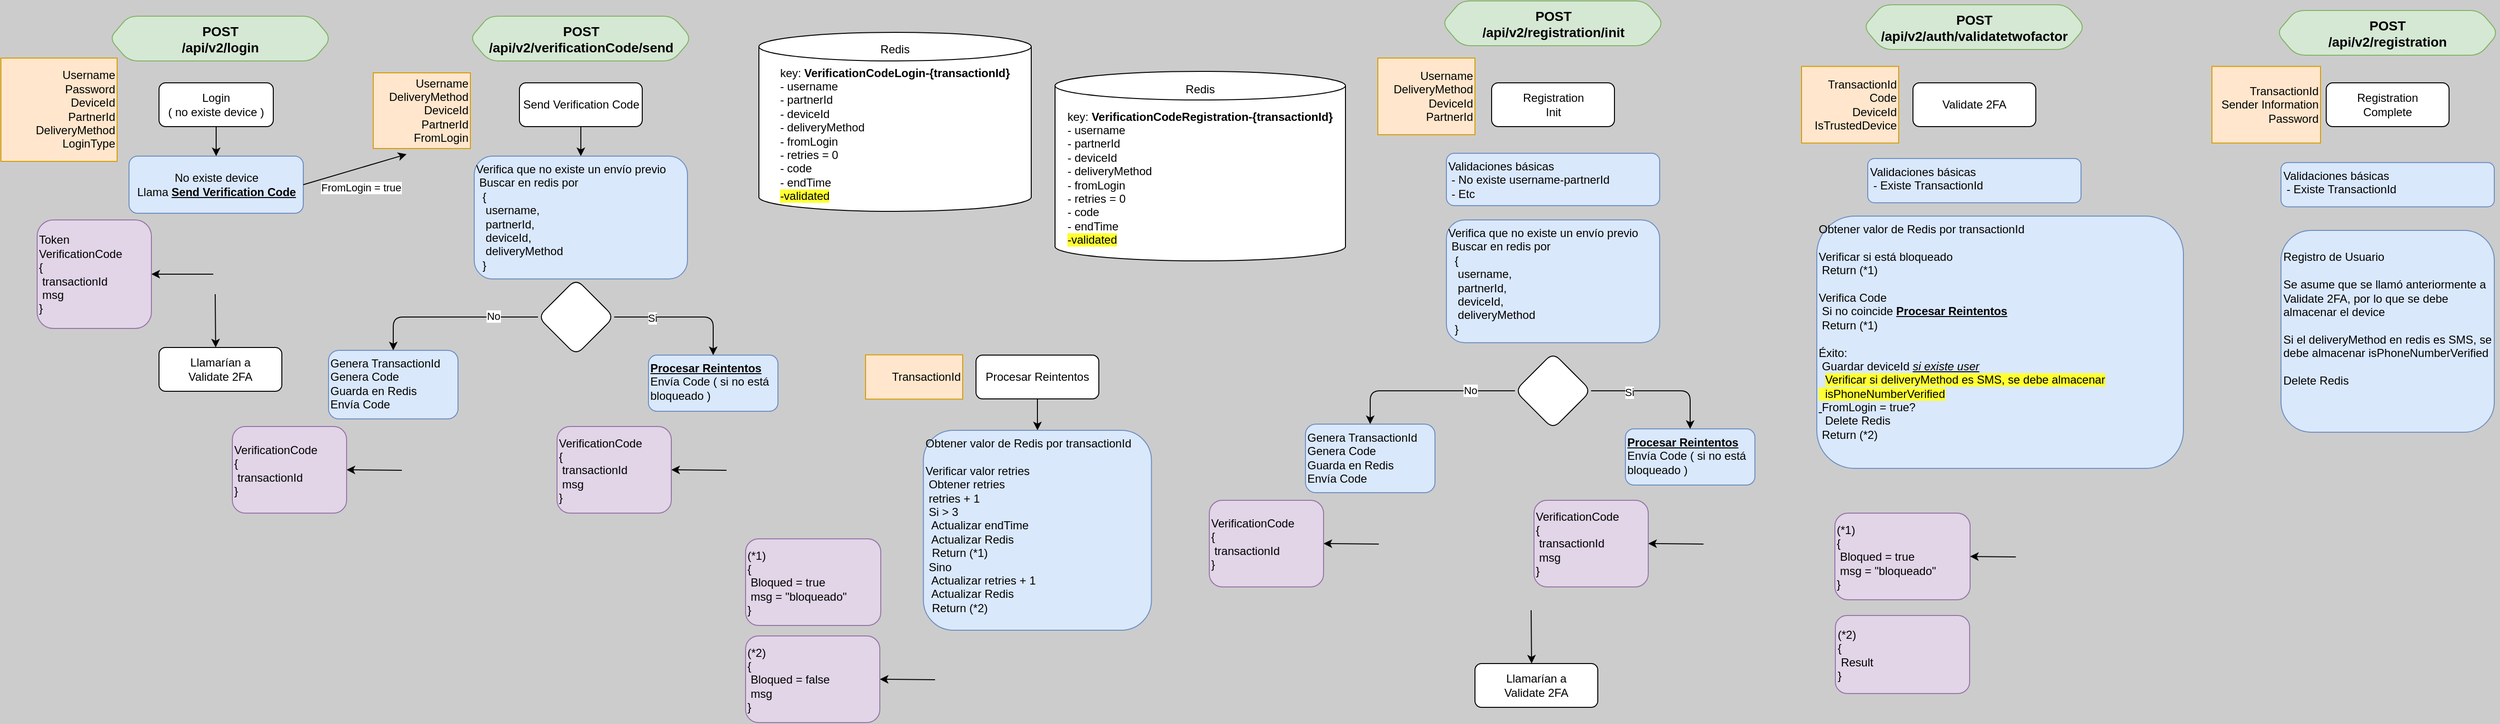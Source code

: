 <mxfile version="21.3.3" type="github" pages="2">
  <diagram name="Página-1" id="D3L-0YM1VvHH-5JSDcsk">
    <mxGraphModel dx="2111" dy="1286" grid="0" gridSize="10" guides="1" tooltips="1" connect="1" arrows="1" fold="1" page="0" pageScale="1" pageWidth="827" pageHeight="1169" background="#CCCCCC" math="0" shadow="0">
      <root>
        <mxCell id="0" />
        <mxCell id="1" parent="0" />
        <mxCell id="565gJ2iyMEnKzCEkJN_x-1" value="Login&lt;br&gt;( no existe device )" style="rounded=1;whiteSpace=wrap;html=1;labelBackgroundColor=none;" parent="1" vertex="1">
          <mxGeometry x="308" y="227" width="120" height="46" as="geometry" />
        </mxCell>
        <mxCell id="565gJ2iyMEnKzCEkJN_x-3" value="Username&lt;br&gt;Password&lt;br&gt;DeviceId&lt;br&gt;PartnerId&lt;br&gt;DeliveryMethod&lt;br&gt;LoginType" style="text;html=1;strokeColor=#d79b00;fillColor=#ffe6cc;align=right;verticalAlign=middle;whiteSpace=wrap;rounded=0;" parent="1" vertex="1">
          <mxGeometry x="142" y="201" width="122" height="108.5" as="geometry" />
        </mxCell>
        <mxCell id="565gJ2iyMEnKzCEkJN_x-6" value="No existe device&lt;br&gt;Llama &lt;b&gt;&lt;u&gt;Send Verification Code&lt;/u&gt;&lt;/b&gt;" style="rounded=1;whiteSpace=wrap;html=1;fillColor=#dae8fc;strokeColor=#6c8ebf;" parent="1" vertex="1">
          <mxGeometry x="276.5" y="304" width="183" height="60" as="geometry" />
        </mxCell>
        <mxCell id="565gJ2iyMEnKzCEkJN_x-7" value="" style="endArrow=classic;html=1;rounded=1;exitX=0.5;exitY=1;exitDx=0;exitDy=0;entryX=0.5;entryY=0;entryDx=0;entryDy=0;" parent="1" source="565gJ2iyMEnKzCEkJN_x-1" target="565gJ2iyMEnKzCEkJN_x-6" edge="1">
          <mxGeometry width="50" height="50" relative="1" as="geometry">
            <mxPoint x="394" y="389" as="sourcePoint" />
            <mxPoint x="444" y="339" as="targetPoint" />
          </mxGeometry>
        </mxCell>
        <mxCell id="565gJ2iyMEnKzCEkJN_x-8" value="" style="endArrow=classic;html=1;rounded=1;entryX=1;entryY=0.5;entryDx=0;entryDy=0;" parent="1" target="565gJ2iyMEnKzCEkJN_x-9" edge="1">
          <mxGeometry width="50" height="50" relative="1" as="geometry">
            <mxPoint x="365" y="428" as="sourcePoint" />
            <mxPoint x="313" y="407" as="targetPoint" />
          </mxGeometry>
        </mxCell>
        <mxCell id="565gJ2iyMEnKzCEkJN_x-9" value="Token&lt;br&gt;VerificationCode&lt;br&gt;{&lt;br&gt;&lt;span style=&quot;white-space: pre;&quot;&gt; &lt;/span&gt;transactionId&lt;br&gt;&lt;span style=&quot;white-space: pre;&quot;&gt; &lt;/span&gt;msg&lt;br&gt;}" style="rounded=1;whiteSpace=wrap;html=1;align=left;fillColor=#e1d5e7;strokeColor=#9673a6;" parent="1" vertex="1">
          <mxGeometry x="180" y="371" width="120" height="114" as="geometry" />
        </mxCell>
        <mxCell id="565gJ2iyMEnKzCEkJN_x-34" value="" style="edgeStyle=orthogonalEdgeStyle;rounded=1;orthogonalLoop=1;jettySize=auto;html=1;" parent="1" source="565gJ2iyMEnKzCEkJN_x-10" target="565gJ2iyMEnKzCEkJN_x-12" edge="1">
          <mxGeometry relative="1" as="geometry" />
        </mxCell>
        <mxCell id="565gJ2iyMEnKzCEkJN_x-10" value="Send Verification Code" style="rounded=1;whiteSpace=wrap;html=1;labelBackgroundColor=none;" parent="1" vertex="1">
          <mxGeometry x="686.5" y="227" width="129" height="46" as="geometry" />
        </mxCell>
        <mxCell id="565gJ2iyMEnKzCEkJN_x-11" value="Username&lt;br&gt;DeliveryMethod&lt;br&gt;DeviceId&lt;br&gt;PartnerId&lt;br&gt;FromLogin" style="text;html=1;strokeColor=#d79b00;fillColor=#ffe6cc;align=right;verticalAlign=middle;whiteSpace=wrap;rounded=0;" parent="1" vertex="1">
          <mxGeometry x="533" y="216.5" width="102" height="79.5" as="geometry" />
        </mxCell>
        <mxCell id="565gJ2iyMEnKzCEkJN_x-12" value="Verifica que no existe un envío previo&lt;br&gt;&lt;span style=&quot;white-space: pre;&quot;&gt; &lt;/span&gt;Buscar en redis por&lt;br&gt;&lt;span style=&quot;white-space: pre;&quot;&gt; &lt;/span&gt;&lt;span style=&quot;white-space: pre;&quot;&gt; &lt;/span&gt;{&lt;br&gt;&lt;span style=&quot;white-space: pre;&quot;&gt; &lt;/span&gt;&lt;span style=&quot;white-space: pre;&quot;&gt; &lt;/span&gt;&lt;span style=&quot;white-space: pre;&quot;&gt; &lt;/span&gt;username,&lt;br&gt;&lt;span style=&quot;white-space: pre;&quot;&gt; &lt;/span&gt;&lt;span style=&quot;white-space: pre;&quot;&gt; &lt;/span&gt;&lt;span style=&quot;white-space: pre;&quot;&gt; &lt;/span&gt;partnerId,&lt;br&gt;&lt;span style=&quot;white-space: pre;&quot;&gt; &lt;/span&gt;&lt;span style=&quot;white-space: pre;&quot;&gt; &lt;/span&gt;&lt;span style=&quot;white-space: pre;&quot;&gt; &lt;/span&gt;deviceId,&lt;br&gt;&lt;span style=&quot;white-space: pre;&quot;&gt; &lt;/span&gt;&lt;span style=&quot;white-space: pre;&quot;&gt; &lt;/span&gt;&lt;span style=&quot;white-space: pre;&quot;&gt; &lt;/span&gt;deliveryMethod&lt;br&gt;&lt;span style=&quot;white-space: pre;&quot;&gt; &lt;/span&gt;&lt;span style=&quot;white-space: pre;&quot;&gt; &lt;/span&gt;}" style="rounded=1;whiteSpace=wrap;html=1;fillColor=#dae8fc;strokeColor=#6c8ebf;align=left;verticalAlign=top;" parent="1" vertex="1">
          <mxGeometry x="639" y="304" width="224" height="129" as="geometry" />
        </mxCell>
        <mxCell id="565gJ2iyMEnKzCEkJN_x-16" value="" style="edgeStyle=orthogonalEdgeStyle;rounded=1;orthogonalLoop=1;jettySize=auto;html=1;entryX=0.5;entryY=0;entryDx=0;entryDy=0;" parent="1" source="565gJ2iyMEnKzCEkJN_x-14" target="565gJ2iyMEnKzCEkJN_x-15" edge="1">
          <mxGeometry relative="1" as="geometry" />
        </mxCell>
        <mxCell id="565gJ2iyMEnKzCEkJN_x-17" value="No" style="edgeLabel;html=1;align=center;verticalAlign=middle;resizable=0;points=[];" parent="565gJ2iyMEnKzCEkJN_x-16" vertex="1" connectable="0">
          <mxGeometry x="-0.5" y="-1" relative="1" as="geometry">
            <mxPoint as="offset" />
          </mxGeometry>
        </mxCell>
        <mxCell id="565gJ2iyMEnKzCEkJN_x-14" value="" style="rhombus;whiteSpace=wrap;html=1;rounded=1;" parent="1" vertex="1">
          <mxGeometry x="706" y="433" width="80" height="80" as="geometry" />
        </mxCell>
        <mxCell id="565gJ2iyMEnKzCEkJN_x-15" value="Genera TransactionId&lt;br&gt;Genera Code&lt;br&gt;Guarda en Redis&lt;br&gt;Envía Code" style="rounded=1;whiteSpace=wrap;html=1;fillColor=#dae8fc;strokeColor=#6c8ebf;align=left;verticalAlign=top;" parent="1" vertex="1">
          <mxGeometry x="486" y="508" width="136" height="72" as="geometry" />
        </mxCell>
        <mxCell id="565gJ2iyMEnKzCEkJN_x-18" value="" style="endArrow=classic;html=1;rounded=1;entryX=1;entryY=0.5;entryDx=0;entryDy=0;" parent="1" target="565gJ2iyMEnKzCEkJN_x-19" edge="1">
          <mxGeometry width="50" height="50" relative="1" as="geometry">
            <mxPoint x="563" y="634" as="sourcePoint" />
            <mxPoint x="518" y="601" as="targetPoint" />
          </mxGeometry>
        </mxCell>
        <mxCell id="565gJ2iyMEnKzCEkJN_x-19" value="VerificationCode&lt;br&gt;{&lt;br&gt;&lt;span style=&quot;white-space: pre;&quot;&gt; &lt;/span&gt;transactionId&lt;br&gt;}" style="rounded=1;whiteSpace=wrap;html=1;align=left;fillColor=#e1d5e7;strokeColor=#9673a6;" parent="1" vertex="1">
          <mxGeometry x="385" y="588" width="120" height="91" as="geometry" />
        </mxCell>
        <mxCell id="565gJ2iyMEnKzCEkJN_x-20" value="&lt;b&gt;&lt;u&gt;Procesar Reintentos&lt;/u&gt;&lt;/b&gt;&lt;br&gt;Envía Code ( si no está bloqueado )" style="rounded=1;whiteSpace=wrap;html=1;fillColor=#dae8fc;strokeColor=#6c8ebf;align=left;verticalAlign=top;" parent="1" vertex="1">
          <mxGeometry x="822" y="513" width="136" height="59" as="geometry" />
        </mxCell>
        <mxCell id="565gJ2iyMEnKzCEkJN_x-22" value="" style="endArrow=classic;html=1;rounded=1;exitX=1;exitY=0.5;exitDx=0;exitDy=0;entryX=0.5;entryY=0;entryDx=0;entryDy=0;edgeStyle=orthogonalEdgeStyle;" parent="1" source="565gJ2iyMEnKzCEkJN_x-14" target="565gJ2iyMEnKzCEkJN_x-20" edge="1">
          <mxGeometry width="50" height="50" relative="1" as="geometry">
            <mxPoint x="775" y="527" as="sourcePoint" />
            <mxPoint x="825" y="477" as="targetPoint" />
          </mxGeometry>
        </mxCell>
        <mxCell id="565gJ2iyMEnKzCEkJN_x-23" value="Si" style="edgeLabel;html=1;align=center;verticalAlign=middle;resizable=0;points=[];" parent="565gJ2iyMEnKzCEkJN_x-22" vertex="1" connectable="0">
          <mxGeometry x="-0.442" y="-1" relative="1" as="geometry">
            <mxPoint as="offset" />
          </mxGeometry>
        </mxCell>
        <mxCell id="565gJ2iyMEnKzCEkJN_x-24" value="" style="endArrow=classic;html=1;rounded=1;entryX=1;entryY=0.5;entryDx=0;entryDy=0;" parent="1" target="565gJ2iyMEnKzCEkJN_x-25" edge="1">
          <mxGeometry width="50" height="50" relative="1" as="geometry">
            <mxPoint x="904" y="634" as="sourcePoint" />
            <mxPoint x="859" y="601" as="targetPoint" />
          </mxGeometry>
        </mxCell>
        <mxCell id="565gJ2iyMEnKzCEkJN_x-25" value="VerificationCode&lt;br&gt;{&lt;br&gt;&lt;span style=&quot;white-space: pre;&quot;&gt; &lt;/span&gt;transactionId&lt;br&gt;&lt;span style=&quot;white-space: pre;&quot;&gt; &lt;/span&gt;msg&lt;br&gt;}" style="rounded=1;whiteSpace=wrap;html=1;align=left;fillColor=#e1d5e7;strokeColor=#9673a6;" parent="1" vertex="1">
          <mxGeometry x="726" y="588" width="120" height="91" as="geometry" />
        </mxCell>
        <mxCell id="565gJ2iyMEnKzCEkJN_x-33" value="" style="edgeStyle=orthogonalEdgeStyle;rounded=1;orthogonalLoop=1;jettySize=auto;html=1;" parent="1" source="565gJ2iyMEnKzCEkJN_x-26" target="565gJ2iyMEnKzCEkJN_x-28" edge="1">
          <mxGeometry relative="1" as="geometry" />
        </mxCell>
        <mxCell id="565gJ2iyMEnKzCEkJN_x-26" value="Procesar Reintentos" style="rounded=1;whiteSpace=wrap;html=1;labelBackgroundColor=none;" parent="1" vertex="1">
          <mxGeometry x="1166" y="513" width="129" height="46" as="geometry" />
        </mxCell>
        <mxCell id="565gJ2iyMEnKzCEkJN_x-27" value="TransactionId" style="text;html=1;strokeColor=#d79b00;fillColor=#ffe6cc;align=right;verticalAlign=middle;whiteSpace=wrap;rounded=0;" parent="1" vertex="1">
          <mxGeometry x="1050" y="512.75" width="102" height="46.5" as="geometry" />
        </mxCell>
        <mxCell id="565gJ2iyMEnKzCEkJN_x-28" value="Obtener valor de Redis por transactionId&lt;br&gt;&lt;br&gt;Verificar valor retries&lt;br&gt;&lt;span style=&quot;white-space: pre;&quot;&gt; &lt;/span&gt;Obtener retries&lt;br&gt;&lt;span style=&quot;white-space: pre;&quot;&gt; &lt;/span&gt;retries + 1&lt;br&gt;&lt;span style=&quot;white-space: pre;&quot;&gt; &lt;/span&gt;Si &amp;gt; 3&lt;br&gt;&lt;span style=&quot;white-space: pre;&quot;&gt; &lt;/span&gt;&lt;span style=&quot;white-space: pre;&quot;&gt; &lt;/span&gt;Actualizar endTime&lt;br&gt;&lt;span style=&quot;white-space: pre;&quot;&gt; &lt;/span&gt;&lt;span style=&quot;white-space: pre;&quot;&gt; &lt;/span&gt;Actualizar Redis&lt;br&gt;&lt;span style=&quot;white-space: pre;&quot;&gt; &lt;/span&gt;&lt;span style=&quot;white-space: pre;&quot;&gt; &lt;/span&gt;Return (*1)&lt;br&gt;&lt;span style=&quot;white-space: pre;&quot;&gt; &lt;/span&gt;Sino&lt;br&gt;&lt;span style=&quot;white-space: pre;&quot;&gt; &lt;span style=&quot;white-space: pre;&quot;&gt; &lt;/span&gt;A&lt;/span&gt;ctualizar retries + 1&lt;br&gt;&lt;span style=&quot;white-space: pre;&quot;&gt; &lt;/span&gt;&lt;span style=&quot;white-space: pre;&quot;&gt; &lt;/span&gt;Actualizar Redis&lt;br&gt;&lt;span style=&quot;white-space: pre;&quot;&gt; &lt;/span&gt;&lt;span style=&quot;white-space: pre;&quot;&gt; &lt;/span&gt;Return (*2)&lt;br&gt;&lt;span style=&quot;white-space: pre;&quot;&gt; &lt;/span&gt;&lt;span style=&quot;white-space: pre;&quot;&gt; &lt;/span&gt;" style="rounded=1;whiteSpace=wrap;html=1;fillColor=#dae8fc;strokeColor=#6c8ebf;align=left;verticalAlign=top;" parent="1" vertex="1">
          <mxGeometry x="1110.75" y="592" width="239.5" height="210" as="geometry" />
        </mxCell>
        <mxCell id="565gJ2iyMEnKzCEkJN_x-29" value="" style="endArrow=classic;html=1;rounded=1;entryX=1;entryY=0.5;entryDx=0;entryDy=0;" parent="1" target="565gJ2iyMEnKzCEkJN_x-30" edge="1">
          <mxGeometry width="50" height="50" relative="1" as="geometry">
            <mxPoint x="1123" y="854" as="sourcePoint" />
            <mxPoint x="1078" y="821" as="targetPoint" />
          </mxGeometry>
        </mxCell>
        <mxCell id="565gJ2iyMEnKzCEkJN_x-30" value="(*2)&lt;br&gt;{&lt;br&gt;&lt;span style=&quot;white-space: pre;&quot;&gt; &lt;/span&gt;Bloqued = false&lt;br&gt;&lt;span style=&quot;white-space: pre;&quot;&gt; &lt;/span&gt;msg&lt;br&gt;}" style="rounded=1;whiteSpace=wrap;html=1;align=left;fillColor=#e1d5e7;strokeColor=#9673a6;" parent="1" vertex="1">
          <mxGeometry x="924" y="808" width="141" height="91" as="geometry" />
        </mxCell>
        <mxCell id="565gJ2iyMEnKzCEkJN_x-31" value="(*1)&lt;br&gt;{&lt;br&gt;&lt;span style=&quot;white-space: pre;&quot;&gt; &lt;/span&gt;Bloqued = true&lt;br&gt;&lt;span style=&quot;white-space: pre;&quot;&gt; &lt;/span&gt;msg = &quot;bloqueado&quot;&lt;br&gt;}" style="rounded=1;whiteSpace=wrap;html=1;align=left;fillColor=#e1d5e7;strokeColor=#9673a6;" parent="1" vertex="1">
          <mxGeometry x="924" y="706" width="142" height="91" as="geometry" />
        </mxCell>
        <mxCell id="565gJ2iyMEnKzCEkJN_x-36" value="" style="group" parent="1" vertex="1" connectable="0">
          <mxGeometry x="938" y="174" width="286" height="188" as="geometry" />
        </mxCell>
        <mxCell id="565gJ2iyMEnKzCEkJN_x-13" value="key: &lt;b&gt;VerificationCodeLogin-{transactionId}&lt;/b&gt;&lt;br&gt;&lt;div style=&quot;text-align: left;&quot;&gt;&lt;span style=&quot;background-color: initial;&quot;&gt;- username&lt;/span&gt;&lt;/div&gt;&lt;div style=&quot;text-align: left;&quot;&gt;&lt;span style=&quot;background-color: initial;&quot;&gt;- partnerId&lt;/span&gt;&lt;/div&gt;&lt;div style=&quot;text-align: left;&quot;&gt;&lt;span style=&quot;background-color: initial;&quot;&gt;- deviceId&lt;/span&gt;&lt;/div&gt;&lt;div style=&quot;text-align: left;&quot;&gt;&lt;span style=&quot;background-color: initial;&quot;&gt;- deliveryMethod&lt;/span&gt;&lt;/div&gt;&lt;div style=&quot;text-align: left;&quot;&gt;&lt;span style=&quot;background-color: initial;&quot;&gt;- fromLogin&lt;/span&gt;&lt;/div&gt;&lt;div style=&quot;text-align: left;&quot;&gt;&lt;span style=&quot;background-color: initial;&quot;&gt;- retries = 0&lt;/span&gt;&lt;/div&gt;&lt;div style=&quot;text-align: left;&quot;&gt;&lt;span style=&quot;background-color: initial;&quot;&gt;- code&lt;/span&gt;&lt;/div&gt;&lt;div style=&quot;text-align: left;&quot;&gt;&lt;span style=&quot;background-color: initial;&quot;&gt;- endTime&lt;/span&gt;&lt;/div&gt;&lt;div style=&quot;text-align: left;&quot;&gt;&lt;span style=&quot;background-color: rgb(255, 255, 51);&quot;&gt;-validated&lt;/span&gt;&lt;/div&gt;" style="shape=cylinder3;whiteSpace=wrap;html=1;boundedLbl=1;backgroundOutline=1;size=15;rounded=1;" parent="565gJ2iyMEnKzCEkJN_x-36" vertex="1">
          <mxGeometry width="286" height="188" as="geometry" />
        </mxCell>
        <mxCell id="565gJ2iyMEnKzCEkJN_x-35" value="Redis" style="text;html=1;strokeColor=none;fillColor=none;align=center;verticalAlign=middle;whiteSpace=wrap;rounded=0;" parent="565gJ2iyMEnKzCEkJN_x-36" vertex="1">
          <mxGeometry x="104.867" y="3" width="76.267" height="30" as="geometry" />
        </mxCell>
        <mxCell id="565gJ2iyMEnKzCEkJN_x-37" value="Registration&lt;br&gt;Init" style="rounded=1;whiteSpace=wrap;html=1;labelBackgroundColor=none;" parent="1" vertex="1">
          <mxGeometry x="1707.5" y="227" width="129" height="46" as="geometry" />
        </mxCell>
        <mxCell id="565gJ2iyMEnKzCEkJN_x-38" value="Username&lt;br&gt;DeliveryMethod&lt;br&gt;DeviceId&lt;br&gt;PartnerId" style="text;html=1;strokeColor=#d79b00;fillColor=#ffe6cc;align=right;verticalAlign=middle;whiteSpace=wrap;rounded=0;" parent="1" vertex="1">
          <mxGeometry x="1588" y="201" width="102" height="80.5" as="geometry" />
        </mxCell>
        <mxCell id="565gJ2iyMEnKzCEkJN_x-39" value="Verifica que no existe un envío previo&lt;br&gt;&lt;span style=&quot;white-space: pre;&quot;&gt; &lt;/span&gt;Buscar en redis por&lt;br&gt;&lt;span style=&quot;white-space: pre;&quot;&gt; &lt;/span&gt;&lt;span style=&quot;white-space: pre;&quot;&gt; &lt;/span&gt;{&lt;br&gt;&lt;span style=&quot;white-space: pre;&quot;&gt; &lt;/span&gt;&lt;span style=&quot;white-space: pre;&quot;&gt; &lt;/span&gt;&lt;span style=&quot;white-space: pre;&quot;&gt; &lt;/span&gt;username,&lt;br&gt;&lt;span style=&quot;white-space: pre;&quot;&gt; &lt;/span&gt;&lt;span style=&quot;white-space: pre;&quot;&gt; &lt;/span&gt;&lt;span style=&quot;white-space: pre;&quot;&gt; &lt;/span&gt;partnerId,&lt;br&gt;&lt;span style=&quot;white-space: pre;&quot;&gt; &lt;/span&gt;&lt;span style=&quot;white-space: pre;&quot;&gt; &lt;/span&gt;&lt;span style=&quot;white-space: pre;&quot;&gt; &lt;/span&gt;deviceId,&lt;br&gt;&lt;span style=&quot;white-space: pre;&quot;&gt; &lt;/span&gt;&lt;span style=&quot;white-space: pre;&quot;&gt; &lt;/span&gt;&lt;span style=&quot;white-space: pre;&quot;&gt; &lt;/span&gt;deliveryMethod&lt;br&gt;&lt;span style=&quot;white-space: pre;&quot;&gt; &lt;/span&gt;&lt;span style=&quot;white-space: pre;&quot;&gt; &lt;/span&gt;}" style="rounded=1;whiteSpace=wrap;html=1;fillColor=#dae8fc;strokeColor=#6c8ebf;align=left;verticalAlign=top;" parent="1" vertex="1">
          <mxGeometry x="1660" y="371" width="224" height="129" as="geometry" />
        </mxCell>
        <mxCell id="565gJ2iyMEnKzCEkJN_x-40" value="Validaciones básicas&lt;br&gt;&lt;span style=&quot;white-space: pre;&quot;&gt; &lt;/span&gt;- No existe username-partnerId&lt;br&gt;&lt;span style=&quot;white-space: pre;&quot;&gt; &lt;/span&gt;- Etc" style="rounded=1;whiteSpace=wrap;html=1;fillColor=#dae8fc;strokeColor=#6c8ebf;align=left;verticalAlign=top;" parent="1" vertex="1">
          <mxGeometry x="1660" y="301" width="224" height="55" as="geometry" />
        </mxCell>
        <mxCell id="565gJ2iyMEnKzCEkJN_x-52" value="" style="edgeStyle=orthogonalEdgeStyle;rounded=1;orthogonalLoop=1;jettySize=auto;html=1;entryX=0.5;entryY=0;entryDx=0;entryDy=0;" parent="1" source="565gJ2iyMEnKzCEkJN_x-54" target="565gJ2iyMEnKzCEkJN_x-55" edge="1">
          <mxGeometry relative="1" as="geometry" />
        </mxCell>
        <mxCell id="565gJ2iyMEnKzCEkJN_x-53" value="No" style="edgeLabel;html=1;align=center;verticalAlign=middle;resizable=0;points=[];" parent="565gJ2iyMEnKzCEkJN_x-52" vertex="1" connectable="0">
          <mxGeometry x="-0.5" y="-1" relative="1" as="geometry">
            <mxPoint as="offset" />
          </mxGeometry>
        </mxCell>
        <mxCell id="565gJ2iyMEnKzCEkJN_x-54" value="" style="rhombus;whiteSpace=wrap;html=1;rounded=1;" parent="1" vertex="1">
          <mxGeometry x="1732" y="510.5" width="80" height="80" as="geometry" />
        </mxCell>
        <mxCell id="565gJ2iyMEnKzCEkJN_x-55" value="Genera TransactionId&lt;br&gt;Genera Code&lt;br&gt;Guarda en Redis&lt;br&gt;Envía Code" style="rounded=1;whiteSpace=wrap;html=1;fillColor=#dae8fc;strokeColor=#6c8ebf;align=left;verticalAlign=top;" parent="1" vertex="1">
          <mxGeometry x="1512" y="585.5" width="136" height="72" as="geometry" />
        </mxCell>
        <mxCell id="565gJ2iyMEnKzCEkJN_x-56" value="" style="endArrow=classic;html=1;rounded=1;entryX=1;entryY=0.5;entryDx=0;entryDy=0;" parent="1" target="565gJ2iyMEnKzCEkJN_x-57" edge="1">
          <mxGeometry width="50" height="50" relative="1" as="geometry">
            <mxPoint x="1589" y="711.5" as="sourcePoint" />
            <mxPoint x="1544" y="678.5" as="targetPoint" />
          </mxGeometry>
        </mxCell>
        <mxCell id="565gJ2iyMEnKzCEkJN_x-57" value="VerificationCode&lt;br&gt;{&lt;br&gt;&lt;span style=&quot;white-space: pre;&quot;&gt; &lt;/span&gt;transactionId&lt;br&gt;}" style="rounded=1;whiteSpace=wrap;html=1;align=left;fillColor=#e1d5e7;strokeColor=#9673a6;" parent="1" vertex="1">
          <mxGeometry x="1411" y="665.5" width="120" height="91" as="geometry" />
        </mxCell>
        <mxCell id="565gJ2iyMEnKzCEkJN_x-58" value="&lt;b&gt;&lt;u&gt;Procesar Reintentos&lt;/u&gt;&lt;/b&gt;&lt;br&gt;Envía Code ( si no está bloqueado )" style="rounded=1;whiteSpace=wrap;html=1;fillColor=#dae8fc;strokeColor=#6c8ebf;align=left;verticalAlign=top;" parent="1" vertex="1">
          <mxGeometry x="1848" y="590.5" width="136" height="59" as="geometry" />
        </mxCell>
        <mxCell id="565gJ2iyMEnKzCEkJN_x-59" value="" style="endArrow=classic;html=1;rounded=1;exitX=1;exitY=0.5;exitDx=0;exitDy=0;entryX=0.5;entryY=0;entryDx=0;entryDy=0;edgeStyle=orthogonalEdgeStyle;" parent="1" source="565gJ2iyMEnKzCEkJN_x-54" target="565gJ2iyMEnKzCEkJN_x-58" edge="1">
          <mxGeometry width="50" height="50" relative="1" as="geometry">
            <mxPoint x="1801" y="604.5" as="sourcePoint" />
            <mxPoint x="1851" y="554.5" as="targetPoint" />
          </mxGeometry>
        </mxCell>
        <mxCell id="565gJ2iyMEnKzCEkJN_x-60" value="Si" style="edgeLabel;html=1;align=center;verticalAlign=middle;resizable=0;points=[];" parent="565gJ2iyMEnKzCEkJN_x-59" vertex="1" connectable="0">
          <mxGeometry x="-0.442" y="-1" relative="1" as="geometry">
            <mxPoint as="offset" />
          </mxGeometry>
        </mxCell>
        <mxCell id="565gJ2iyMEnKzCEkJN_x-61" value="" style="endArrow=classic;html=1;rounded=1;entryX=1;entryY=0.5;entryDx=0;entryDy=0;" parent="1" target="565gJ2iyMEnKzCEkJN_x-62" edge="1">
          <mxGeometry width="50" height="50" relative="1" as="geometry">
            <mxPoint x="1930" y="711.5" as="sourcePoint" />
            <mxPoint x="1885" y="678.5" as="targetPoint" />
          </mxGeometry>
        </mxCell>
        <mxCell id="565gJ2iyMEnKzCEkJN_x-62" value="VerificationCode&lt;br&gt;{&lt;br&gt;&lt;span style=&quot;white-space: pre;&quot;&gt; &lt;/span&gt;transactionId&lt;br&gt;&lt;span style=&quot;white-space: pre;&quot;&gt; &lt;/span&gt;msg&lt;br&gt;}" style="rounded=1;whiteSpace=wrap;html=1;align=left;fillColor=#e1d5e7;strokeColor=#9673a6;" parent="1" vertex="1">
          <mxGeometry x="1752" y="665.5" width="120" height="91" as="geometry" />
        </mxCell>
        <mxCell id="565gJ2iyMEnKzCEkJN_x-63" value="Validate 2FA" style="rounded=1;whiteSpace=wrap;html=1;labelBackgroundColor=none;" parent="1" vertex="1">
          <mxGeometry x="2150" y="227" width="129" height="46" as="geometry" />
        </mxCell>
        <mxCell id="565gJ2iyMEnKzCEkJN_x-64" value="Llamarían a&lt;br style=&quot;border-color: var(--border-color);&quot;&gt;Validate 2FA" style="rounded=1;whiteSpace=wrap;html=1;labelBackgroundColor=none;" parent="1" vertex="1">
          <mxGeometry x="1690" y="837" width="129" height="46" as="geometry" />
        </mxCell>
        <mxCell id="565gJ2iyMEnKzCEkJN_x-66" value="" style="endArrow=classic;html=1;rounded=1;entryX=0.461;entryY=-0.001;entryDx=0;entryDy=0;entryPerimeter=0;" parent="1" target="565gJ2iyMEnKzCEkJN_x-64" edge="1">
          <mxGeometry width="50" height="50" relative="1" as="geometry">
            <mxPoint x="1749" y="781" as="sourcePoint" />
            <mxPoint x="2070" y="735" as="targetPoint" />
          </mxGeometry>
        </mxCell>
        <mxCell id="565gJ2iyMEnKzCEkJN_x-67" value="Llamarían a&lt;br style=&quot;border-color: var(--border-color);&quot;&gt;Validate 2FA" style="rounded=1;whiteSpace=wrap;html=1;labelBackgroundColor=none;" parent="1" vertex="1">
          <mxGeometry x="308" y="505" width="129" height="46" as="geometry" />
        </mxCell>
        <mxCell id="565gJ2iyMEnKzCEkJN_x-68" value="" style="endArrow=classic;html=1;rounded=1;entryX=0.461;entryY=-0.001;entryDx=0;entryDy=0;entryPerimeter=0;" parent="1" target="565gJ2iyMEnKzCEkJN_x-67" edge="1">
          <mxGeometry width="50" height="50" relative="1" as="geometry">
            <mxPoint x="367" y="449" as="sourcePoint" />
            <mxPoint x="688" y="403" as="targetPoint" />
          </mxGeometry>
        </mxCell>
        <mxCell id="565gJ2iyMEnKzCEkJN_x-69" value="TransactionId&lt;br&gt;Code&lt;br&gt;DeviceId&lt;br&gt;IsTrustedDevice" style="text;html=1;strokeColor=#d79b00;fillColor=#ffe6cc;align=right;verticalAlign=middle;whiteSpace=wrap;rounded=0;" parent="1" vertex="1">
          <mxGeometry x="2033" y="209.75" width="102" height="80.5" as="geometry" />
        </mxCell>
        <mxCell id="565gJ2iyMEnKzCEkJN_x-70" value="Validaciones básicas&lt;br&gt;&lt;span style=&quot;white-space: pre;&quot;&gt; &lt;/span&gt;- Existe TransactionId" style="rounded=1;whiteSpace=wrap;html=1;fillColor=#dae8fc;strokeColor=#6c8ebf;align=left;verticalAlign=top;" parent="1" vertex="1">
          <mxGeometry x="2102.5" y="306.5" width="224" height="46.5" as="geometry" />
        </mxCell>
        <mxCell id="565gJ2iyMEnKzCEkJN_x-71" value="Obtener valor de Redis por transactionId&lt;br&gt;&lt;br&gt;Verificar si está bloqueado&lt;br&gt;&lt;span style=&quot;white-space: pre;&quot;&gt; &lt;/span&gt;Return (*1)&lt;br&gt;&lt;br&gt;Verifica Code&lt;br&gt;&lt;span style=&quot;white-space: pre;&quot;&gt; &lt;/span&gt;Si no coincide &lt;b&gt;&lt;u&gt;Procesar Reintentos&lt;/u&gt;&lt;/b&gt;&lt;br&gt;&lt;span style=&quot;white-space: pre;&quot;&gt; &lt;/span&gt;Return (*1)&lt;br&gt;&lt;br&gt;Éxito:&lt;br&gt;&lt;span style=&quot;white-space: pre;&quot;&gt; &lt;/span&gt;Guardar deviceId &lt;u style=&quot;font-style: italic;&quot;&gt;si existe user&lt;br&gt;&lt;/u&gt;&lt;span style=&quot;white-space: pre;&quot;&gt; &lt;/span&gt;&lt;span style=&quot;white-space: pre;&quot;&gt; &lt;/span&gt;&lt;span style=&quot;background-color: rgb(255, 255, 51);&quot;&gt;Verificar si deliveryMethod es SMS, se debe almacenar &lt;span style=&quot;white-space: pre;&quot;&gt; &lt;/span&gt;&lt;span style=&quot;white-space: pre;&quot;&gt; &lt;/span&gt;isPhoneNumberVerified&lt;br&gt;&lt;/span&gt;&lt;span style=&quot;font-style: italic; text-decoration-line: underline; white-space: pre;&quot;&gt; &lt;/span&gt;FromLogin = true?&lt;br&gt;&lt;span style=&quot;white-space: pre;&quot;&gt; &lt;/span&gt;&lt;span style=&quot;white-space: pre;&quot;&gt; &lt;/span&gt;Delete Redis&lt;br&gt;&lt;span style=&quot;white-space: pre;&quot;&gt; &lt;/span&gt;Return (*2)" style="rounded=1;whiteSpace=wrap;html=1;fillColor=#dae8fc;strokeColor=#6c8ebf;align=left;verticalAlign=top;" parent="1" vertex="1">
          <mxGeometry x="2049" y="367" width="385" height="265" as="geometry" />
        </mxCell>
        <mxCell id="565gJ2iyMEnKzCEkJN_x-73" value="(*2)&lt;br&gt;{&lt;br&gt;&lt;span style=&quot;white-space: pre;&quot;&gt; R&lt;/span&gt;esult&lt;br&gt;}" style="rounded=1;whiteSpace=wrap;html=1;align=left;fillColor=#e1d5e7;strokeColor=#9673a6;" parent="1" vertex="1">
          <mxGeometry x="2068.5" y="786.5" width="141" height="82" as="geometry" />
        </mxCell>
        <mxCell id="565gJ2iyMEnKzCEkJN_x-74" value="(*1)&lt;br&gt;{&lt;br&gt;&lt;span style=&quot;white-space: pre;&quot;&gt; &lt;/span&gt;Bloqued = true&lt;br&gt;&lt;span style=&quot;white-space: pre;&quot;&gt; &lt;/span&gt;msg = &quot;bloqueado&quot;&lt;br&gt;}" style="rounded=1;whiteSpace=wrap;html=1;align=left;fillColor=#e1d5e7;strokeColor=#9673a6;" parent="1" vertex="1">
          <mxGeometry x="2068" y="679" width="142" height="91" as="geometry" />
        </mxCell>
        <mxCell id="565gJ2iyMEnKzCEkJN_x-75" value="" style="endArrow=classic;html=1;rounded=1;entryX=1;entryY=0.5;entryDx=0;entryDy=0;" parent="1" target="565gJ2iyMEnKzCEkJN_x-74" edge="1">
          <mxGeometry width="50" height="50" relative="1" as="geometry">
            <mxPoint x="2258" y="725" as="sourcePoint" />
            <mxPoint x="2219" y="837" as="targetPoint" />
          </mxGeometry>
        </mxCell>
        <mxCell id="565gJ2iyMEnKzCEkJN_x-76" value="Registration&lt;br&gt;Complete" style="rounded=1;whiteSpace=wrap;html=1;labelBackgroundColor=none;" parent="1" vertex="1">
          <mxGeometry x="2584" y="227" width="129" height="46" as="geometry" />
        </mxCell>
        <mxCell id="565gJ2iyMEnKzCEkJN_x-77" value="TransactionId&lt;br&gt;Sender Information&lt;br&gt;Password" style="text;html=1;strokeColor=#d79b00;fillColor=#ffe6cc;align=right;verticalAlign=middle;whiteSpace=wrap;rounded=0;" parent="1" vertex="1">
          <mxGeometry x="2464" y="209.75" width="114" height="80.5" as="geometry" />
        </mxCell>
        <mxCell id="565gJ2iyMEnKzCEkJN_x-78" value="Validaciones básicas&lt;br&gt;&lt;span style=&quot;white-space: pre;&quot;&gt; &lt;/span&gt;- Existe TransactionId" style="rounded=1;whiteSpace=wrap;html=1;fillColor=#dae8fc;strokeColor=#6c8ebf;align=left;verticalAlign=top;" parent="1" vertex="1">
          <mxGeometry x="2536.5" y="310.75" width="224" height="46.5" as="geometry" />
        </mxCell>
        <mxCell id="565gJ2iyMEnKzCEkJN_x-79" value="&lt;br&gt;Registro de Usuario&lt;br&gt;&lt;br&gt;Se asume que se llamó anteriormente a Validate 2FA, por lo que se debe almacenar el device&lt;br&gt;&lt;br&gt;Si el deliveryMethod en redis es SMS, se debe almacenar isPhoneNumberVerified&lt;br&gt;&lt;br&gt;Delete Redis&lt;br&gt;&lt;span style=&quot;white-space: pre;&quot;&gt; &lt;/span&gt;" style="rounded=1;whiteSpace=wrap;html=1;fillColor=#dae8fc;strokeColor=#6c8ebf;align=left;verticalAlign=top;" parent="1" vertex="1">
          <mxGeometry x="2536.5" y="382" width="224" height="212" as="geometry" />
        </mxCell>
        <mxCell id="565gJ2iyMEnKzCEkJN_x-80" value="" style="endArrow=classic;html=1;rounded=1;exitX=1;exitY=0.5;exitDx=0;exitDy=0;" parent="1" source="565gJ2iyMEnKzCEkJN_x-6" edge="1">
          <mxGeometry width="50" height="50" relative="1" as="geometry">
            <mxPoint x="785" y="487" as="sourcePoint" />
            <mxPoint x="568" y="302" as="targetPoint" />
          </mxGeometry>
        </mxCell>
        <mxCell id="565gJ2iyMEnKzCEkJN_x-82" value="FromLogin = true" style="edgeLabel;html=1;align=center;verticalAlign=middle;resizable=0;points=[];" parent="565gJ2iyMEnKzCEkJN_x-80" vertex="1" connectable="0">
          <mxGeometry x="-0.209" y="-1" relative="1" as="geometry">
            <mxPoint x="17" y="14" as="offset" />
          </mxGeometry>
        </mxCell>
        <mxCell id="565gJ2iyMEnKzCEkJN_x-83" value="POST&lt;br&gt;/api/v2/login" style="shape=hexagon;perimeter=hexagonPerimeter2;whiteSpace=wrap;html=1;fixedSize=1;rounded=1;fillColor=#d5e8d4;strokeColor=#82b366;fontSize=14;fontStyle=1" parent="1" vertex="1">
          <mxGeometry x="256" y="157" width="233" height="47" as="geometry" />
        </mxCell>
        <mxCell id="565gJ2iyMEnKzCEkJN_x-84" value="POST&lt;br&gt;/api/v2/verificationCode/send" style="shape=hexagon;perimeter=hexagonPerimeter2;whiteSpace=wrap;html=1;fixedSize=1;rounded=1;fillColor=#d5e8d4;strokeColor=#82b366;fontSize=14;fontStyle=1" parent="1" vertex="1">
          <mxGeometry x="634.5" y="157" width="233" height="47" as="geometry" />
        </mxCell>
        <mxCell id="565gJ2iyMEnKzCEkJN_x-85" value="POST&lt;br&gt;/api/v2/registration/init" style="shape=hexagon;perimeter=hexagonPerimeter2;whiteSpace=wrap;html=1;fixedSize=1;rounded=1;fillColor=#d5e8d4;strokeColor=#82b366;fontSize=14;fontStyle=1" parent="1" vertex="1">
          <mxGeometry x="1655.5" y="141" width="233" height="47" as="geometry" />
        </mxCell>
        <mxCell id="565gJ2iyMEnKzCEkJN_x-86" value="POST&lt;br&gt;/api/v2/auth/validatetwofactor" style="shape=hexagon;perimeter=hexagonPerimeter2;whiteSpace=wrap;html=1;fixedSize=1;rounded=1;fillColor=#d5e8d4;strokeColor=#82b366;fontSize=14;fontStyle=1" parent="1" vertex="1">
          <mxGeometry x="2098" y="145" width="233" height="47" as="geometry" />
        </mxCell>
        <mxCell id="565gJ2iyMEnKzCEkJN_x-87" value="POST&lt;br&gt;/api/v2/registration" style="shape=hexagon;perimeter=hexagonPerimeter2;whiteSpace=wrap;html=1;fixedSize=1;rounded=1;fillColor=#d5e8d4;strokeColor=#82b366;fontSize=14;fontStyle=1" parent="1" vertex="1">
          <mxGeometry x="2532" y="151" width="233" height="47" as="geometry" />
        </mxCell>
        <mxCell id="565gJ2iyMEnKzCEkJN_x-89" value="" style="group" parent="1" vertex="1" connectable="0">
          <mxGeometry x="1249" y="215" width="305" height="199" as="geometry" />
        </mxCell>
        <mxCell id="565gJ2iyMEnKzCEkJN_x-90" value="key: &lt;b&gt;VerificationCodeRegistration-{transactionId}&lt;/b&gt;&lt;br&gt;&lt;div style=&quot;text-align: left;&quot;&gt;&lt;span style=&quot;background-color: initial;&quot;&gt;- username&lt;/span&gt;&lt;/div&gt;&lt;div style=&quot;text-align: left;&quot;&gt;&lt;span style=&quot;background-color: initial;&quot;&gt;- partnerId&lt;/span&gt;&lt;/div&gt;&lt;div style=&quot;text-align: left;&quot;&gt;&lt;span style=&quot;background-color: initial;&quot;&gt;- deviceId&lt;/span&gt;&lt;/div&gt;&lt;div style=&quot;text-align: left;&quot;&gt;&lt;span style=&quot;background-color: initial;&quot;&gt;- deliveryMethod&lt;/span&gt;&lt;/div&gt;&lt;div style=&quot;text-align: left;&quot;&gt;&lt;span style=&quot;background-color: initial;&quot;&gt;- fromLogin&lt;/span&gt;&lt;/div&gt;&lt;div style=&quot;text-align: left;&quot;&gt;&lt;span style=&quot;background-color: initial;&quot;&gt;- retries = 0&lt;/span&gt;&lt;/div&gt;&lt;div style=&quot;text-align: left;&quot;&gt;&lt;span style=&quot;background-color: initial;&quot;&gt;- code&lt;/span&gt;&lt;/div&gt;&lt;div style=&quot;text-align: left;&quot;&gt;&lt;span style=&quot;background-color: initial;&quot;&gt;- endTime&lt;/span&gt;&lt;/div&gt;&lt;div style=&quot;text-align: left;&quot;&gt;&lt;span style=&quot;background-color: rgb(255, 255, 51);&quot;&gt;-validated&lt;/span&gt;&lt;/div&gt;" style="shape=cylinder3;whiteSpace=wrap;html=1;boundedLbl=1;backgroundOutline=1;size=15;rounded=1;" parent="565gJ2iyMEnKzCEkJN_x-89" vertex="1">
          <mxGeometry width="305" height="199" as="geometry" />
        </mxCell>
        <mxCell id="565gJ2iyMEnKzCEkJN_x-91" value="Redis" style="text;html=1;strokeColor=none;fillColor=none;align=center;verticalAlign=middle;whiteSpace=wrap;rounded=0;" parent="565gJ2iyMEnKzCEkJN_x-89" vertex="1">
          <mxGeometry x="111.833" y="3.176" width="81.333" height="31.755" as="geometry" />
        </mxCell>
      </root>
    </mxGraphModel>
  </diagram>
  <diagram id="TDHgo9thHfWk1XpJ-0_f" name="Page-2">
    <mxGraphModel dx="881" dy="693" grid="0" gridSize="10" guides="1" tooltips="1" connect="1" arrows="1" fold="1" page="0" pageScale="1" pageWidth="850" pageHeight="1100" background="#CCCCCC" math="0" shadow="0">
      <root>
        <mxCell id="0" />
        <mxCell id="1" parent="0" />
        <mxCell id="vjS_u_h41qtLOI2-cxm3-1" value="Login validations process" style="rounded=1;whiteSpace=wrap;html=1;labelBackgroundColor=none;" vertex="1" parent="1">
          <mxGeometry x="253" y="126" width="120" height="46" as="geometry" />
        </mxCell>
        <mxCell id="vjS_u_h41qtLOI2-cxm3-2" value="Username&lt;br&gt;Password&lt;br&gt;IsTrustedDevice&lt;br&gt;DeviceId&lt;br&gt;TermsConditions&lt;br&gt;&lt;b&gt;(optional)&lt;/b&gt;DeliveryMethod&lt;br&gt;&lt;b&gt;(optional)LoginType&lt;/b&gt;" style="text;html=1;strokeColor=#d79b00;fillColor=#ffe6cc;align=right;verticalAlign=middle;whiteSpace=wrap;rounded=0;" vertex="1" parent="1">
          <mxGeometry x="61" y="100" width="148" height="108.5" as="geometry" />
        </mxCell>
        <mxCell id="vjS_u_h41qtLOI2-cxm3-4" value="" style="endArrow=classic;html=1;rounded=1;exitX=0.5;exitY=1;exitDx=0;exitDy=0;entryX=0.5;entryY=0;entryDx=0;entryDy=0;" edge="1" parent="1" source="vjS_u_h41qtLOI2-cxm3-1" target="PnC5Mg0veQUYw-qsV5Dj-11">
          <mxGeometry width="50" height="50" relative="1" as="geometry">
            <mxPoint x="339" y="288" as="sourcePoint" />
            <mxPoint x="297" y="210" as="targetPoint" />
          </mxGeometry>
        </mxCell>
        <mxCell id="vjS_u_h41qtLOI2-cxm3-5" value="" style="endArrow=classic;html=1;rounded=1;entryX=1;entryY=0.5;entryDx=0;entryDy=0;exitX=0;exitY=0.5;exitDx=0;exitDy=0;" edge="1" parent="1" target="vjS_u_h41qtLOI2-cxm3-6" source="PnC5Mg0veQUYw-qsV5Dj-11">
          <mxGeometry width="50" height="50" relative="1" as="geometry">
            <mxPoint x="224" y="290" as="sourcePoint" />
            <mxPoint x="172" y="269" as="targetPoint" />
          </mxGeometry>
        </mxCell>
        <mxCell id="PnC5Mg0veQUYw-qsV5Dj-12" value="true" style="edgeLabel;html=1;align=center;verticalAlign=middle;resizable=0;points=[];" vertex="1" connectable="0" parent="vjS_u_h41qtLOI2-cxm3-5">
          <mxGeometry x="-0.364" relative="1" as="geometry">
            <mxPoint as="offset" />
          </mxGeometry>
        </mxCell>
        <mxCell id="vjS_u_h41qtLOI2-cxm3-6" value="(200)no changes&lt;br&gt;Token&lt;br&gt;" style="rounded=1;whiteSpace=wrap;html=1;align=left;fillColor=#e1d5e7;strokeColor=#9673a6;" vertex="1" parent="1">
          <mxGeometry x="84" y="257.5" width="120" height="43" as="geometry" />
        </mxCell>
        <mxCell id="vjS_u_h41qtLOI2-cxm3-7" value="" style="edgeStyle=orthogonalEdgeStyle;rounded=1;orthogonalLoop=1;jettySize=auto;html=1;" edge="1" parent="1" source="vjS_u_h41qtLOI2-cxm3-8" target="vjS_u_h41qtLOI2-cxm3-10">
          <mxGeometry relative="1" as="geometry" />
        </mxCell>
        <mxCell id="vjS_u_h41qtLOI2-cxm3-8" value="Send Verification Code" style="rounded=1;whiteSpace=wrap;html=1;labelBackgroundColor=none;" vertex="1" parent="1">
          <mxGeometry x="246.5" y="388.5" width="129" height="46" as="geometry" />
        </mxCell>
        <mxCell id="vjS_u_h41qtLOI2-cxm3-9" value="Token&lt;br&gt;DeviceId&lt;br&gt;DeliveryMethod" style="text;html=1;strokeColor=#d79b00;fillColor=#ffe6cc;align=right;verticalAlign=middle;whiteSpace=wrap;rounded=0;" vertex="1" parent="1">
          <mxGeometry x="126.5" y="386.75" width="102" height="47.75" as="geometry" />
        </mxCell>
        <mxCell id="Cr77986iJHJyUe4jSYLj-5" value="" style="edgeStyle=orthogonalEdgeStyle;rounded=0;orthogonalLoop=1;jettySize=auto;html=1;" edge="1" parent="1" source="vjS_u_h41qtLOI2-cxm3-10" target="vjS_u_h41qtLOI2-cxm3-13">
          <mxGeometry relative="1" as="geometry" />
        </mxCell>
        <mxCell id="vjS_u_h41qtLOI2-cxm3-10" value="Verifica que no existe un envío previo&lt;br&gt;&lt;span style=&quot;white-space: pre;&quot;&gt; &lt;/span&gt;Buscar en redis los VerificationCodeLogin por&lt;br&gt;&lt;span style=&quot;white-space: pre;&quot;&gt; &lt;/span&gt;&lt;span style=&quot;white-space: pre;&quot;&gt; &lt;/span&gt;{&lt;br&gt;&lt;span style=&quot;white-space: pre;&quot;&gt; &lt;/span&gt;&lt;span style=&quot;white-space: pre;&quot;&gt; &lt;/span&gt;&lt;span style=&quot;white-space: pre;&quot;&gt; &lt;/span&gt;username,&lt;br&gt;&lt;span style=&quot;white-space: pre;&quot;&gt; &lt;/span&gt;&lt;span style=&quot;white-space: pre;&quot;&gt; &lt;/span&gt;&lt;span style=&quot;white-space: pre;&quot;&gt; &lt;/span&gt;partnerId,&lt;br&gt;&lt;span style=&quot;white-space: pre;&quot;&gt; &lt;/span&gt;&lt;span style=&quot;white-space: pre;&quot;&gt; &lt;/span&gt;&lt;span style=&quot;white-space: pre;&quot;&gt; &lt;/span&gt;deviceId,&lt;br&gt;&lt;span style=&quot;white-space: pre;&quot;&gt; &lt;/span&gt;&lt;span style=&quot;white-space: pre;&quot;&gt; &lt;/span&gt;&lt;span style=&quot;white-space: pre;&quot;&gt; &lt;/span&gt;deliveryMethod&lt;br&gt;&lt;span style=&quot;white-space: pre;&quot;&gt; &lt;/span&gt;&lt;span style=&quot;white-space: pre;&quot;&gt; &lt;/span&gt;}" style="rounded=1;whiteSpace=wrap;html=1;fillColor=#dae8fc;strokeColor=#6c8ebf;align=left;verticalAlign=top;" vertex="1" parent="1">
          <mxGeometry x="199" y="465.5" width="224" height="147" as="geometry" />
        </mxCell>
        <mxCell id="vjS_u_h41qtLOI2-cxm3-11" value="" style="edgeStyle=orthogonalEdgeStyle;rounded=1;orthogonalLoop=1;jettySize=auto;html=1;entryX=0.5;entryY=0;entryDx=0;entryDy=0;" edge="1" parent="1" source="vjS_u_h41qtLOI2-cxm3-13" target="vjS_u_h41qtLOI2-cxm3-14">
          <mxGeometry relative="1" as="geometry" />
        </mxCell>
        <mxCell id="vjS_u_h41qtLOI2-cxm3-12" value="No" style="edgeLabel;html=1;align=center;verticalAlign=middle;resizable=0;points=[];" vertex="1" connectable="0" parent="vjS_u_h41qtLOI2-cxm3-11">
          <mxGeometry x="-0.5" y="-1" relative="1" as="geometry">
            <mxPoint as="offset" />
          </mxGeometry>
        </mxCell>
        <mxCell id="vjS_u_h41qtLOI2-cxm3-13" value="(retry?)&lt;br&gt;code in cache?" style="rhombus;whiteSpace=wrap;html=1;rounded=1;" vertex="1" parent="1">
          <mxGeometry x="271" y="642.5" width="80" height="80" as="geometry" />
        </mxCell>
        <mxCell id="vjS_u_h41qtLOI2-cxm3-14" value="Genera TransactionId&lt;br&gt;Genera Code&lt;br&gt;Guarda en Redis&lt;br&gt;Envía Code" style="rounded=1;whiteSpace=wrap;html=1;fillColor=#dae8fc;strokeColor=#6c8ebf;align=left;verticalAlign=top;" vertex="1" parent="1">
          <mxGeometry x="133" y="714" width="136" height="72" as="geometry" />
        </mxCell>
        <mxCell id="vjS_u_h41qtLOI2-cxm3-15" value="" style="endArrow=classic;html=1;rounded=1;entryX=1;entryY=0.5;entryDx=0;entryDy=0;" edge="1" parent="1" target="vjS_u_h41qtLOI2-cxm3-16">
          <mxGeometry width="50" height="50" relative="1" as="geometry">
            <mxPoint x="174" y="800" as="sourcePoint" />
            <mxPoint x="129" y="767" as="targetPoint" />
          </mxGeometry>
        </mxCell>
        <mxCell id="vjS_u_h41qtLOI2-cxm3-16" value="(200)NoChanges&lt;br&gt;{&lt;br&gt;&lt;span style=&quot;&quot;&gt; &lt;/span&gt;transactionId,&lt;br&gt;sendCodeTo,&lt;br&gt;expirationTime&lt;br&gt;}" style="rounded=1;whiteSpace=wrap;html=1;align=left;fillColor=#e1d5e7;strokeColor=#9673a6;" vertex="1" parent="1">
          <mxGeometry x="-4" y="754" width="120" height="91" as="geometry" />
        </mxCell>
        <mxCell id="vjS_u_h41qtLOI2-cxm3-17" value="&lt;b&gt;&lt;u&gt;&lt;br&gt;Procesar Reintentos&lt;/u&gt;&lt;/b&gt;" style="rounded=1;whiteSpace=wrap;html=1;fillColor=#dae8fc;strokeColor=#6c8ebf;align=center;verticalAlign=top;" vertex="1" parent="1">
          <mxGeometry x="387" y="722.5" width="136" height="59" as="geometry" />
        </mxCell>
        <mxCell id="vjS_u_h41qtLOI2-cxm3-18" value="" style="endArrow=classic;html=1;rounded=1;exitX=1;exitY=0.5;exitDx=0;exitDy=0;entryX=0.5;entryY=0;entryDx=0;entryDy=0;edgeStyle=orthogonalEdgeStyle;" edge="1" parent="1" source="vjS_u_h41qtLOI2-cxm3-13" target="vjS_u_h41qtLOI2-cxm3-17">
          <mxGeometry width="50" height="50" relative="1" as="geometry">
            <mxPoint x="340" y="736.5" as="sourcePoint" />
            <mxPoint x="390" y="686.5" as="targetPoint" />
          </mxGeometry>
        </mxCell>
        <mxCell id="vjS_u_h41qtLOI2-cxm3-19" value="Si" style="edgeLabel;html=1;align=center;verticalAlign=middle;resizable=0;points=[];" vertex="1" connectable="0" parent="vjS_u_h41qtLOI2-cxm3-18">
          <mxGeometry x="-0.442" y="-1" relative="1" as="geometry">
            <mxPoint as="offset" />
          </mxGeometry>
        </mxCell>
        <mxCell id="vjS_u_h41qtLOI2-cxm3-22" value="" style="edgeStyle=orthogonalEdgeStyle;rounded=1;orthogonalLoop=1;jettySize=auto;html=1;" edge="1" parent="1" source="vjS_u_h41qtLOI2-cxm3-23" target="vjS_u_h41qtLOI2-cxm3-25">
          <mxGeometry relative="1" as="geometry" />
        </mxCell>
        <mxCell id="vjS_u_h41qtLOI2-cxm3-23" value="Procesar Reintentos" style="rounded=1;whiteSpace=wrap;html=1;labelBackgroundColor=none;" vertex="1" parent="1">
          <mxGeometry x="387" y="822.25" width="129" height="46" as="geometry" />
        </mxCell>
        <mxCell id="vjS_u_h41qtLOI2-cxm3-24" value="Value from cache" style="text;html=1;strokeColor=#d79b00;fillColor=#ffe6cc;align=right;verticalAlign=middle;whiteSpace=wrap;rounded=0;" vertex="1" parent="1">
          <mxGeometry x="271" y="822" width="102" height="46.5" as="geometry" />
        </mxCell>
        <mxCell id="vjS_u_h41qtLOI2-cxm3-25" value="Verificar SendRetries &lt;br&gt;&lt;br&gt;SendRetries + 1&lt;br&gt; &lt;br&gt;IF SendRetries &amp;gt; 3&lt;br&gt;&lt;span style=&quot;&quot;&gt; &lt;/span&gt;&lt;span style=&quot;&quot;&gt; &lt;/span&gt;Actualizar endTime&lt;br&gt;&lt;span style=&quot;&quot;&gt; &lt;/span&gt;&lt;span style=&quot;&quot;&gt; &lt;/span&gt;Actualizar Redis&lt;br&gt;&lt;span style=&quot;&quot;&gt; &lt;/span&gt;&lt;span style=&quot;&quot;&gt; &lt;/span&gt;Return (*1)&lt;br&gt;&lt;br&gt;&lt;span style=&quot;&quot;&gt;ELSE&lt;/span&gt;&lt;br&gt;&lt;span style=&quot;&quot;&gt; &lt;span style=&quot;&quot;&gt; &lt;/span&gt;A&lt;/span&gt;ctualizar SendRetries + 1&lt;br&gt;&lt;span style=&quot;&quot;&gt; &lt;/span&gt;&lt;span style=&quot;&quot;&gt; &lt;/span&gt;Actualizar Redis&lt;br&gt;&lt;span style=&quot;&quot;&gt; &lt;/span&gt;&lt;span style=&quot;&quot;&gt; &lt;/span&gt;Return (*2)&lt;br&gt;&lt;span style=&quot;&quot;&gt; &lt;/span&gt;&lt;span style=&quot;&quot;&gt; &lt;/span&gt;" style="rounded=1;whiteSpace=wrap;html=1;fillColor=#dae8fc;strokeColor=#6c8ebf;align=left;verticalAlign=top;" vertex="1" parent="1">
          <mxGeometry x="364" y="901.25" width="176" height="210" as="geometry" />
        </mxCell>
        <mxCell id="vjS_u_h41qtLOI2-cxm3-26" value="" style="endArrow=classic;html=1;rounded=1;" edge="1" parent="1">
          <mxGeometry width="50" height="50" relative="1" as="geometry">
            <mxPoint x="458" y="1122.25" as="sourcePoint" />
            <mxPoint x="343" y="1122.25" as="targetPoint" />
          </mxGeometry>
        </mxCell>
        <mxCell id="vjS_u_h41qtLOI2-cxm3-27" value="(*2)(200)NoChanges&lt;br style=&quot;border-color: var(--border-color);&quot;&gt;{&lt;br style=&quot;border-color: var(--border-color);&quot;&gt;transactionId,&lt;br style=&quot;border-color: var(--border-color);&quot;&gt;sendCodeTo,&lt;br style=&quot;border-color: var(--border-color);&quot;&gt;expirationTime&lt;br style=&quot;border-color: var(--border-color);&quot;&gt;}" style="rounded=1;whiteSpace=wrap;html=1;align=left;fillColor=#e1d5e7;strokeColor=#9673a6;" vertex="1" parent="1">
          <mxGeometry x="199" y="1129" width="141" height="99.75" as="geometry" />
        </mxCell>
        <mxCell id="vjS_u_h41qtLOI2-cxm3-28" value="(*1)(400) ValidationError&lt;br&gt;{&lt;br&gt;&lt;span style=&quot;white-space: pre;&quot;&gt; &lt;/span&gt;msg = &quot;bloqueado&quot;&lt;br&gt;}" style="rounded=1;whiteSpace=wrap;html=1;align=left;fillColor=#e1d5e7;strokeColor=#9673a6;" vertex="1" parent="1">
          <mxGeometry x="199" y="1050" width="142" height="68" as="geometry" />
        </mxCell>
        <mxCell id="vjS_u_h41qtLOI2-cxm3-29" value="" style="group" vertex="1" connectable="0" parent="1">
          <mxGeometry x="433" y="373" width="152" height="267" as="geometry" />
        </mxCell>
        <mxCell id="vjS_u_h41qtLOI2-cxm3-30" value="VerificationCodeWrapper-{transactionId}&lt;br&gt;&lt;div style=&quot;text-align: left;&quot;&gt;&lt;span style=&quot;background-color: initial;&quot;&gt;- RefreshToken&lt;/span&gt;&lt;/div&gt;&lt;div style=&quot;text-align: left;&quot;&gt;&lt;span style=&quot;background-color: initial;&quot;&gt;- UserId&lt;/span&gt;&lt;/div&gt;&lt;div style=&quot;text-align: left;&quot;&gt;&lt;span style=&quot;background-color: initial;&quot;&gt;- TransactionId&lt;/span&gt;&lt;/div&gt;&lt;div style=&quot;text-align: left;&quot;&gt;&lt;span style=&quot;background-color: initial;&quot;&gt;- Code&lt;/span&gt;&lt;/div&gt;&lt;div style=&quot;text-align: left;&quot;&gt;&lt;span style=&quot;background-color: initial;&quot;&gt;- Email&lt;/span&gt;&lt;/div&gt;&lt;div style=&quot;text-align: left;&quot;&gt;&lt;span style=&quot;background-color: initial;&quot;&gt;- PhoneNumber&lt;/span&gt;&lt;/div&gt;&lt;div style=&quot;text-align: left;&quot;&gt;&lt;span style=&quot;background-color: initial;&quot;&gt;- PartnerId&lt;/span&gt;&lt;/div&gt;&lt;div style=&quot;text-align: left;&quot;&gt;&lt;span style=&quot;background-color: initial;&quot;&gt;- DeviceId&lt;/span&gt;&lt;/div&gt;&lt;div style=&quot;text-align: left;&quot;&gt;&lt;span style=&quot;background-color: initial;&quot;&gt;- FirstName&lt;/span&gt;&lt;/div&gt;&lt;div style=&quot;text-align: left;&quot;&gt;&lt;span style=&quot;background-color: initial;&quot;&gt;- LastName&lt;/span&gt;&lt;/div&gt;&lt;div style=&quot;text-align: left;&quot;&gt;&lt;span style=&quot;background-color: initial;&quot;&gt;- ExpirationInMinutes&lt;/span&gt;&lt;/div&gt;&lt;div style=&quot;text-align: left;&quot;&gt;&lt;span style=&quot;background-color: initial;&quot;&gt;- Retires (code input fails)&lt;/span&gt;&lt;/div&gt;&lt;div style=&quot;text-align: left;&quot;&gt;&lt;span style=&quot;background-color: initial;&quot;&gt;- &lt;b&gt;SendRetries&lt;/b&gt;&lt;/span&gt;&lt;/div&gt;&lt;div style=&quot;text-align: left;&quot;&gt;&lt;span style=&quot;background-color: initial;&quot;&gt;- ComMessages&lt;/span&gt;&lt;/div&gt;" style="shape=cylinder3;whiteSpace=wrap;html=1;boundedLbl=1;backgroundOutline=1;size=15;rounded=1;" vertex="1" parent="vjS_u_h41qtLOI2-cxm3-29">
          <mxGeometry width="152" height="267" as="geometry" />
        </mxCell>
        <mxCell id="vjS_u_h41qtLOI2-cxm3-31" value="Redis" style="text;html=1;strokeColor=none;fillColor=none;align=center;verticalAlign=middle;whiteSpace=wrap;rounded=0;" vertex="1" parent="vjS_u_h41qtLOI2-cxm3-29">
          <mxGeometry x="54.996" y="-3.999" width="36.768" height="42.606" as="geometry" />
        </mxCell>
        <mxCell id="vjS_u_h41qtLOI2-cxm3-32" value="Registration&lt;br&gt;Init" style="rounded=1;whiteSpace=wrap;html=1;labelBackgroundColor=none;" vertex="1" parent="1">
          <mxGeometry x="1663.5" y="136.75" width="129" height="46" as="geometry" />
        </mxCell>
        <mxCell id="vjS_u_h41qtLOI2-cxm3-33" value="&lt;b&gt;Username&lt;/b&gt;&lt;br&gt;DeliveryMethod&lt;br&gt;DeviceId&lt;br&gt;PartnerId&lt;br&gt;&lt;b&gt;Se quitan todos lo parametros viejos&lt;/b&gt;" style="text;html=1;strokeColor=#d79b00;fillColor=#ffe6cc;align=right;verticalAlign=middle;whiteSpace=wrap;rounded=0;" vertex="1" parent="1">
          <mxGeometry x="1428" y="132" width="218" height="80.5" as="geometry" />
        </mxCell>
        <mxCell id="Cr77986iJHJyUe4jSYLj-51" value="" style="edgeStyle=orthogonalEdgeStyle;rounded=0;orthogonalLoop=1;jettySize=auto;html=1;" edge="1" parent="1" source="vjS_u_h41qtLOI2-cxm3-35" target="Cr77986iJHJyUe4jSYLj-50">
          <mxGeometry relative="1" as="geometry" />
        </mxCell>
        <mxCell id="vjS_u_h41qtLOI2-cxm3-35" value="Validaciones básicas&lt;br&gt;&lt;span style=&quot;white-space: pre;&quot;&gt; &lt;/span&gt;- No existe username-partnerId&lt;br&gt;&lt;span style=&quot;white-space: pre;&quot;&gt; &lt;/span&gt;- Etc" style="rounded=1;whiteSpace=wrap;html=1;fillColor=#dae8fc;strokeColor=#6c8ebf;align=left;verticalAlign=top;" vertex="1" parent="1">
          <mxGeometry x="1616" y="232" width="224" height="55" as="geometry" />
        </mxCell>
        <mxCell id="vjS_u_h41qtLOI2-cxm3-47" value="Validate 2FA" style="rounded=1;whiteSpace=wrap;html=1;labelBackgroundColor=none;" vertex="1" parent="1">
          <mxGeometry x="905" y="148" width="129" height="46" as="geometry" />
        </mxCell>
        <mxCell id="vjS_u_h41qtLOI2-cxm3-52" value="TransactionId&lt;br&gt;VerificationCode&lt;br&gt;DeviceId&lt;br&gt;IsTrustedDevice" style="text;html=1;strokeColor=#d79b00;fillColor=#ffe6cc;align=right;verticalAlign=middle;whiteSpace=wrap;rounded=0;" vertex="1" parent="1">
          <mxGeometry x="788" y="130.75" width="102" height="80.5" as="geometry" />
        </mxCell>
        <mxCell id="vjS_u_h41qtLOI2-cxm3-53" value="Validaciones básicas&lt;br&gt;&lt;span style=&quot;white-space: pre;&quot;&gt; &lt;/span&gt;- Existe TransactionId" style="rounded=1;whiteSpace=wrap;html=1;fillColor=#dae8fc;strokeColor=#6c8ebf;align=left;verticalAlign=top;" vertex="1" parent="1">
          <mxGeometry x="857.5" y="227.5" width="224" height="46.5" as="geometry" />
        </mxCell>
        <mxCell id="vjS_u_h41qtLOI2-cxm3-54" value="Obtener valor de Redis por transactionId&lt;br&gt;&lt;br&gt;Verificar si está bloqueado&lt;br&gt;&lt;span style=&quot;white-space: pre;&quot;&gt; &lt;/span&gt;Return (*1)&lt;br&gt;&lt;br&gt;Verifica Code&lt;br&gt;&lt;span style=&quot;white-space: pre;&quot;&gt; &lt;/span&gt;Si no coincide &lt;b&gt;&lt;u&gt;Procesar Reintentos&lt;/u&gt;&lt;/b&gt;&lt;br&gt;&lt;span style=&quot;white-space: pre;&quot;&gt; &lt;/span&gt;Return (*1)&lt;br&gt;&lt;br&gt;Éxito:&lt;br&gt;&lt;span style=&quot;white-space: pre;&quot;&gt; &lt;/span&gt;Guardar deviceId &lt;u style=&quot;font-style: italic;&quot;&gt;si existe user&lt;br&gt;&lt;/u&gt;&lt;span style=&quot;white-space: pre;&quot;&gt; &lt;/span&gt;&lt;span style=&quot;background-color: rgb(255, 255, 51);&quot;&gt;&lt;strike&gt;Verificar si deliveryMethod es SMS, se debe almacenar &lt;span style=&quot;white-space: pre;&quot;&gt; &lt;/span&gt;isPhoneNumberVerified&lt;/strike&gt;&lt;br&gt;&lt;/span&gt;&lt;span style=&quot;white-space: pre;&quot;&gt; &lt;/span&gt;Delete Redis&lt;br&gt;&lt;span style=&quot;white-space: pre;&quot;&gt;&amp;nbsp;&lt;/span&gt;Return (*2)" style="rounded=1;whiteSpace=wrap;html=1;fillColor=#dae8fc;strokeColor=#6c8ebf;align=left;verticalAlign=top;" vertex="1" parent="1">
          <mxGeometry x="842" y="281" width="255" height="265" as="geometry" />
        </mxCell>
        <mxCell id="vjS_u_h41qtLOI2-cxm3-55" value="(*2)(200) No changes&lt;br&gt;{&lt;br&gt;&lt;span style=&quot;white-space: pre;&quot;&gt; Token&lt;/span&gt;&lt;br&gt;}" style="rounded=1;whiteSpace=wrap;html=1;align=left;fillColor=#e1d5e7;strokeColor=#9673a6;" vertex="1" parent="1">
          <mxGeometry x="684" y="520" width="141" height="82" as="geometry" />
        </mxCell>
        <mxCell id="vjS_u_h41qtLOI2-cxm3-57" value="" style="endArrow=classic;html=1;rounded=1;entryX=1;entryY=0.5;entryDx=0;entryDy=0;" edge="1" parent="1">
          <mxGeometry width="50" height="50" relative="1" as="geometry">
            <mxPoint x="928" y="563.5" as="sourcePoint" />
            <mxPoint x="837" y="563" as="targetPoint" />
          </mxGeometry>
        </mxCell>
        <mxCell id="vjS_u_h41qtLOI2-cxm3-58" value="Registration&lt;br&gt;Complete" style="rounded=1;whiteSpace=wrap;html=1;labelBackgroundColor=none;" vertex="1" parent="1">
          <mxGeometry x="2952" y="130.75" width="129" height="46" as="geometry" />
        </mxCell>
        <mxCell id="vjS_u_h41qtLOI2-cxm3-59" value="TransactionId&lt;br&gt;DeviceId&lt;br&gt;&lt;b&gt;Bring all parameters from initRegistration&lt;/b&gt;" style="text;html=1;strokeColor=#d79b00;fillColor=#ffe6cc;align=right;verticalAlign=middle;whiteSpace=wrap;rounded=0;" vertex="1" parent="1">
          <mxGeometry x="2808" y="124.75" width="138" height="75.25" as="geometry" />
        </mxCell>
        <mxCell id="vjS_u_h41qtLOI2-cxm3-60" value="Validaciones básicas&lt;br&gt;&lt;span style=&quot;white-space: pre;&quot;&gt; &lt;/span&gt;- Existe TransactionId y es validated = true" style="rounded=1;whiteSpace=wrap;html=1;fillColor=#dae8fc;strokeColor=#6c8ebf;align=left;verticalAlign=top;" vertex="1" parent="1">
          <mxGeometry x="2930" y="201.5" width="156" height="62.5" as="geometry" />
        </mxCell>
        <mxCell id="vjS_u_h41qtLOI2-cxm3-61" value="&lt;br&gt;Registrar usuario&lt;br style=&quot;border-color: var(--border-color);&quot;&gt;&lt;br&gt;Guardar deviceId, tomar logica del old validateTwoFactor.&lt;br&gt;&lt;br&gt;Si el deliveryMethod en redis es SMS, se debe almacenar isPhoneNumberVerified = true.&lt;br&gt;&lt;br&gt;Delete Redis code.&lt;br&gt;&lt;br&gt;&lt;span style=&quot;&quot;&gt; &lt;/span&gt;" style="rounded=1;whiteSpace=wrap;html=1;fillColor=#dae8fc;strokeColor=#6c8ebf;align=left;verticalAlign=top;" vertex="1" parent="1">
          <mxGeometry x="2900" y="274" width="224" height="184" as="geometry" />
        </mxCell>
        <mxCell id="vjS_u_h41qtLOI2-cxm3-64" value="POST&lt;br&gt;/api/v2/login" style="shape=hexagon;perimeter=hexagonPerimeter2;whiteSpace=wrap;html=1;fixedSize=1;rounded=1;fillColor=#d5e8d4;strokeColor=#82b366;fontSize=14;fontStyle=1" vertex="1" parent="1">
          <mxGeometry x="201" y="56" width="233" height="47" as="geometry" />
        </mxCell>
        <mxCell id="vjS_u_h41qtLOI2-cxm3-66" value="POST&lt;br&gt;/api/v2/registration/init" style="shape=hexagon;perimeter=hexagonPerimeter2;whiteSpace=wrap;html=1;fixedSize=1;rounded=1;fillColor=#d5e8d4;strokeColor=#82b366;fontSize=14;fontStyle=1" vertex="1" parent="1">
          <mxGeometry x="1611.5" y="72" width="233" height="47" as="geometry" />
        </mxCell>
        <mxCell id="vjS_u_h41qtLOI2-cxm3-67" value="POST&lt;br&gt;/api/v2/auth/validatetwofactor" style="shape=hexagon;perimeter=hexagonPerimeter2;whiteSpace=wrap;html=1;fixedSize=1;rounded=1;fillColor=#d5e8d4;strokeColor=#82b366;fontSize=14;fontStyle=1" vertex="1" parent="1">
          <mxGeometry x="853" y="66" width="233" height="47" as="geometry" />
        </mxCell>
        <mxCell id="vjS_u_h41qtLOI2-cxm3-68" value="POST&lt;br&gt;/api/v2/registration" style="shape=hexagon;perimeter=hexagonPerimeter2;whiteSpace=wrap;html=1;fixedSize=1;rounded=1;fillColor=#d5e8d4;strokeColor=#82b366;fontSize=14;fontStyle=1" vertex="1" parent="1">
          <mxGeometry x="2900" y="66" width="233" height="47" as="geometry" />
        </mxCell>
        <mxCell id="vjS_u_h41qtLOI2-cxm3-69" value="" style="group" vertex="1" connectable="0" parent="1">
          <mxGeometry x="1898" y="377" width="192" height="304.12" as="geometry" />
        </mxCell>
        <mxCell id="vjS_u_h41qtLOI2-cxm3-70" value="VerificationCodeWrapper-{transactonId}&lt;br&gt;&lt;div style=&quot;text-align: left;&quot;&gt;&lt;span style=&quot;background-color: initial;&quot;&gt;&lt;strike&gt;&lt;b&gt;- Email&lt;/b&gt;&lt;/strike&gt;&lt;/span&gt;&lt;/div&gt;&lt;div style=&quot;text-align: left;&quot;&gt;&lt;span style=&quot;background-color: initial;&quot;&gt;&lt;strike&gt;&lt;b&gt;- PhoneNumber&lt;/b&gt;&lt;/strike&gt;&lt;/span&gt;&lt;/div&gt;&lt;div style=&quot;text-align: left;&quot;&gt;&lt;span style=&quot;background-color: initial;&quot;&gt;&lt;b&gt;- UserName&lt;/b&gt;&lt;/span&gt;&lt;/div&gt;&lt;div style=&quot;text-align: left;&quot;&gt;&lt;span style=&quot;background-color: initial;&quot;&gt;- PartnerId&lt;/span&gt;&lt;/div&gt;&lt;div style=&quot;text-align: left;&quot;&gt;&lt;span style=&quot;background-color: initial;&quot;&gt;- DeviceId&lt;/span&gt;&lt;/div&gt;&lt;div style=&quot;text-align: left;&quot;&gt;&lt;span style=&quot;background-color: initial;&quot;&gt;- DeliveryMethod &lt;b&gt;(on root)&lt;/b&gt;&lt;/span&gt;&lt;/div&gt;&lt;div style=&quot;text-align: left;&quot;&gt;&lt;span style=&quot;background-color: initial;&quot;&gt;- RegistrationIpAddress &lt;b&gt;(on root)&lt;/b&gt;&lt;/span&gt;&lt;/div&gt;&lt;div style=&quot;text-align: left;&quot;&gt;&lt;span style=&quot;background-color: initial;&quot;&gt;- Retries&lt;/span&gt;&lt;/div&gt;&lt;div style=&quot;text-align: left;&quot;&gt;&lt;div style=&quot;border-color: var(--border-color);&quot;&gt;-&amp;nbsp;&lt;b style=&quot;border-color: var(--border-color);&quot;&gt;SendRetries&lt;/b&gt;&lt;/div&gt;&lt;div style=&quot;border-color: var(--border-color);&quot;&gt;&lt;b style=&quot;border-color: var(--border-color);&quot;&gt;- Validated = false&lt;/b&gt;&lt;/div&gt;&lt;/div&gt;&lt;div style=&quot;text-align: left;&quot;&gt;&lt;span style=&quot;background-color: initial;&quot;&gt;- ExpirationInMinutes&lt;/span&gt;&lt;/div&gt;&lt;div style=&quot;text-align: left;&quot;&gt;&lt;span style=&quot;background-color: initial;&quot;&gt;- Created&lt;/span&gt;&lt;/div&gt;&lt;div style=&quot;text-align: left;&quot;&gt;&lt;span style=&quot;background-color: initial;&quot;&gt;- Code&lt;/span&gt;&lt;/div&gt;&lt;div style=&quot;text-align: left;&quot;&gt;&lt;span style=&quot;background-color: initial;&quot;&gt;- endTime&lt;/span&gt;&lt;/div&gt;&lt;div style=&quot;text-align: left;&quot;&gt;&lt;span style=&quot;background-color: initial;&quot;&gt;&lt;b&gt;-Se quita los demas parametros&lt;/b&gt;&lt;/span&gt;&lt;/div&gt;" style="shape=cylinder3;whiteSpace=wrap;html=1;boundedLbl=1;backgroundOutline=1;size=15;rounded=1;" vertex="1" parent="vjS_u_h41qtLOI2-cxm3-69">
          <mxGeometry width="192" height="290.897" as="geometry" />
        </mxCell>
        <mxCell id="vjS_u_h41qtLOI2-cxm3-71" value="Redis" style="text;html=1;strokeColor=none;fillColor=none;align=center;verticalAlign=middle;whiteSpace=wrap;rounded=0;" vertex="1" parent="vjS_u_h41qtLOI2-cxm3-69">
          <mxGeometry x="70.4" y="-9.912" width="51.2" height="48.53" as="geometry" />
        </mxCell>
        <mxCell id="Cr77986iJHJyUe4jSYLj-2" value="Use case: LOGIN NEW DEVICE (User already registered)" style="rounded=0;whiteSpace=wrap;html=1;" vertex="1" parent="1">
          <mxGeometry x="90" y="-19" width="1181" height="36" as="geometry" />
        </mxCell>
        <mxCell id="Cr77986iJHJyUe4jSYLj-6" value="Use case: REGISTER NEW USER" style="rounded=0;whiteSpace=wrap;html=1;" vertex="1" parent="1">
          <mxGeometry x="1418" y="-17" width="1854" height="36" as="geometry" />
        </mxCell>
        <mxCell id="Cr77986iJHJyUe4jSYLj-24" value="" style="edgeStyle=orthogonalEdgeStyle;rounded=1;orthogonalLoop=1;jettySize=auto;html=1;" edge="1" parent="1" source="Cr77986iJHJyUe4jSYLj-25" target="Cr77986iJHJyUe4jSYLj-28">
          <mxGeometry relative="1" as="geometry" />
        </mxCell>
        <mxCell id="Cr77986iJHJyUe4jSYLj-25" value="Send Verification Code" style="rounded=1;whiteSpace=wrap;html=1;labelBackgroundColor=none;" vertex="1" parent="1">
          <mxGeometry x="1661.5" y="407" width="129" height="46" as="geometry" />
        </mxCell>
        <mxCell id="Cr77986iJHJyUe4jSYLj-26" value="Username&lt;br&gt;DeliveryMethod&lt;br&gt;DeviceId&lt;br&gt;PartnerId" style="text;html=1;strokeColor=#d79b00;fillColor=#ffe6cc;align=right;verticalAlign=middle;whiteSpace=wrap;rounded=0;" vertex="1" parent="1">
          <mxGeometry x="1544" y="400.12" width="102" height="59.75" as="geometry" />
        </mxCell>
        <mxCell id="Cr77986iJHJyUe4jSYLj-27" value="" style="edgeStyle=orthogonalEdgeStyle;rounded=0;orthogonalLoop=1;jettySize=auto;html=1;" edge="1" parent="1" source="Cr77986iJHJyUe4jSYLj-28" target="Cr77986iJHJyUe4jSYLj-31">
          <mxGeometry relative="1" as="geometry" />
        </mxCell>
        <mxCell id="Cr77986iJHJyUe4jSYLj-28" value="Verifica que no existe un envío previo&lt;br&gt;&lt;span style=&quot;white-space: pre;&quot;&gt; &lt;/span&gt;Buscar en redis los VerificationCodeLogin por&lt;br&gt;&lt;span style=&quot;white-space: pre;&quot;&gt; &lt;/span&gt;&lt;span style=&quot;white-space: pre;&quot;&gt; &lt;/span&gt;{&lt;br&gt;&lt;span style=&quot;white-space: pre;&quot;&gt; &lt;/span&gt;&lt;span style=&quot;white-space: pre;&quot;&gt; &lt;/span&gt;&lt;span style=&quot;white-space: pre;&quot;&gt; &lt;/span&gt;username,&lt;br&gt;&lt;span style=&quot;white-space: pre;&quot;&gt; &lt;/span&gt;&lt;span style=&quot;white-space: pre;&quot;&gt; &lt;/span&gt;&lt;span style=&quot;white-space: pre;&quot;&gt; &lt;/span&gt;partnerId,&lt;br&gt;&lt;span style=&quot;white-space: pre;&quot;&gt; &lt;/span&gt;&lt;span style=&quot;white-space: pre;&quot;&gt; &lt;/span&gt;&lt;span style=&quot;white-space: pre;&quot;&gt; &lt;/span&gt;deviceId,&lt;br&gt;&lt;span style=&quot;white-space: pre;&quot;&gt; &lt;/span&gt;&lt;span style=&quot;white-space: pre;&quot;&gt; &lt;/span&gt;&lt;span style=&quot;white-space: pre;&quot;&gt; &lt;/span&gt;deliveryMethod&lt;br&gt;&lt;span style=&quot;white-space: pre;&quot;&gt; &lt;/span&gt;&lt;span style=&quot;white-space: pre;&quot;&gt; &lt;/span&gt;}" style="rounded=1;whiteSpace=wrap;html=1;fillColor=#dae8fc;strokeColor=#6c8ebf;align=left;verticalAlign=top;" vertex="1" parent="1">
          <mxGeometry x="1614" y="484" width="224" height="147" as="geometry" />
        </mxCell>
        <mxCell id="Cr77986iJHJyUe4jSYLj-29" value="" style="edgeStyle=orthogonalEdgeStyle;rounded=1;orthogonalLoop=1;jettySize=auto;html=1;entryX=0.5;entryY=0;entryDx=0;entryDy=0;" edge="1" parent="1" source="Cr77986iJHJyUe4jSYLj-31" target="Cr77986iJHJyUe4jSYLj-32">
          <mxGeometry relative="1" as="geometry" />
        </mxCell>
        <mxCell id="Cr77986iJHJyUe4jSYLj-30" value="No" style="edgeLabel;html=1;align=center;verticalAlign=middle;resizable=0;points=[];" vertex="1" connectable="0" parent="Cr77986iJHJyUe4jSYLj-29">
          <mxGeometry x="-0.5" y="-1" relative="1" as="geometry">
            <mxPoint as="offset" />
          </mxGeometry>
        </mxCell>
        <mxCell id="Cr77986iJHJyUe4jSYLj-31" value="(retry?)&lt;br&gt;code in cache?" style="rhombus;whiteSpace=wrap;html=1;rounded=1;" vertex="1" parent="1">
          <mxGeometry x="1686" y="661" width="80" height="80" as="geometry" />
        </mxCell>
        <mxCell id="Cr77986iJHJyUe4jSYLj-32" value="Genera TransactionId&lt;br&gt;Genera Code&lt;br&gt;Guarda en Redis&lt;br&gt;Envía Code" style="rounded=1;whiteSpace=wrap;html=1;fillColor=#dae8fc;strokeColor=#6c8ebf;align=left;verticalAlign=top;" vertex="1" parent="1">
          <mxGeometry x="1542" y="735" width="136" height="72" as="geometry" />
        </mxCell>
        <mxCell id="Cr77986iJHJyUe4jSYLj-33" value="" style="endArrow=classic;html=1;rounded=1;entryX=1;entryY=0.5;entryDx=0;entryDy=0;" edge="1" parent="1" target="Cr77986iJHJyUe4jSYLj-34">
          <mxGeometry width="50" height="50" relative="1" as="geometry">
            <mxPoint x="1599" y="826.5" as="sourcePoint" />
            <mxPoint x="1554" y="793.5" as="targetPoint" />
          </mxGeometry>
        </mxCell>
        <mxCell id="Cr77986iJHJyUe4jSYLj-34" value="(200) No changes&lt;br&gt;{&lt;br&gt;&lt;span style=&quot;&quot;&gt; &lt;/span&gt;transactionId,&lt;br&gt;expirationInMinutes,&amp;nbsp;&lt;br&gt;sendCondeTo&lt;br&gt;}" style="rounded=1;whiteSpace=wrap;html=1;align=left;fillColor=#e1d5e7;strokeColor=#9673a6;" vertex="1" parent="1">
          <mxGeometry x="1421" y="780.5" width="120" height="91" as="geometry" />
        </mxCell>
        <mxCell id="Cr77986iJHJyUe4jSYLj-50" value="Validaciones success&lt;br&gt;Continuar&amp;nbsp;&lt;b&gt;&lt;u&gt;Send Verification Code&lt;/u&gt;&lt;/b&gt;" style="rounded=1;whiteSpace=wrap;html=1;fillColor=#dae8fc;strokeColor=#6c8ebf;" vertex="1" parent="1">
          <mxGeometry x="1616.75" y="317.88" width="222.5" height="60" as="geometry" />
        </mxCell>
        <mxCell id="Cr77986iJHJyUe4jSYLj-52" value="&lt;b&gt;&lt;u&gt;&lt;br&gt;Procesar Reintentos&lt;/u&gt;&lt;/b&gt;" style="rounded=1;whiteSpace=wrap;html=1;fillColor=#dae8fc;strokeColor=#6c8ebf;align=center;verticalAlign=top;" vertex="1" parent="1">
          <mxGeometry x="1802" y="742" width="136" height="59" as="geometry" />
        </mxCell>
        <mxCell id="Cr77986iJHJyUe4jSYLj-53" value="" style="endArrow=classic;html=1;rounded=1;exitX=1;exitY=0.5;exitDx=0;exitDy=0;entryX=0.5;entryY=0;entryDx=0;entryDy=0;edgeStyle=orthogonalEdgeStyle;" edge="1" parent="1" target="Cr77986iJHJyUe4jSYLj-52">
          <mxGeometry width="50" height="50" relative="1" as="geometry">
            <mxPoint x="1766" y="702" as="sourcePoint" />
            <mxPoint x="1805" y="706" as="targetPoint" />
          </mxGeometry>
        </mxCell>
        <mxCell id="Cr77986iJHJyUe4jSYLj-54" value="Si" style="edgeLabel;html=1;align=center;verticalAlign=middle;resizable=0;points=[];" vertex="1" connectable="0" parent="Cr77986iJHJyUe4jSYLj-53">
          <mxGeometry x="-0.442" y="-1" relative="1" as="geometry">
            <mxPoint as="offset" />
          </mxGeometry>
        </mxCell>
        <mxCell id="Cr77986iJHJyUe4jSYLj-55" value="Validate 2FA" style="rounded=1;whiteSpace=wrap;html=1;labelBackgroundColor=none;" vertex="1" parent="1">
          <mxGeometry x="2356.5" y="136.75" width="129" height="46" as="geometry" />
        </mxCell>
        <mxCell id="Cr77986iJHJyUe4jSYLj-56" value="TransactionId&lt;br&gt;Code&lt;br&gt;DeviceId&lt;br&gt;IsTrustedDevice" style="text;html=1;strokeColor=#d79b00;fillColor=#ffe6cc;align=right;verticalAlign=middle;whiteSpace=wrap;rounded=0;" vertex="1" parent="1">
          <mxGeometry x="2195" y="130.75" width="102" height="80.5" as="geometry" />
        </mxCell>
        <mxCell id="Cr77986iJHJyUe4jSYLj-57" value="Validaciones básicas&lt;br&gt;&lt;span style=&quot;white-space: pre;&quot;&gt; &lt;/span&gt;- Existe TransactionId" style="rounded=1;whiteSpace=wrap;html=1;fillColor=#dae8fc;strokeColor=#6c8ebf;align=left;verticalAlign=top;" vertex="1" parent="1">
          <mxGeometry x="2317" y="191" width="224" height="46.5" as="geometry" />
        </mxCell>
        <mxCell id="Cr77986iJHJyUe4jSYLj-58" value="Obtener valor de Redis por transactionId&lt;br&gt;&lt;br&gt;Verificar si está bloqueado&lt;br&gt;&lt;span style=&quot;&quot;&gt; &lt;/span&gt;&lt;span style=&quot;white-space: pre;&quot;&gt;	&lt;/span&gt;Return (*1)&lt;br&gt;&lt;br&gt;Verifica Code&lt;br style=&quot;border-color: var(--border-color);&quot;&gt; Si no coincide&amp;nbsp;&lt;b style=&quot;border-color: var(--border-color);&quot;&gt;&lt;u style=&quot;border-color: var(--border-color);&quot;&gt;Procesar Reintentos&lt;/u&gt;&lt;/b&gt;&lt;br style=&quot;border-color: var(--border-color);&quot;&gt;&lt;span style=&quot;border-color: var(--border-color);&quot;&gt; &lt;/span&gt;&lt;span style=&quot;white-space: pre;&quot;&gt;	&lt;/span&gt;Return (*1)&lt;br&gt;&lt;br&gt;Éxito:&lt;br&gt;&lt;b&gt;&amp;nbsp;Actualizar en redis Validated = true&lt;br&gt;&lt;/b&gt;&lt;span style=&quot;&quot;&gt; &lt;/span&gt;&lt;span style=&quot;white-space: pre;&quot;&gt;	&lt;/span&gt;Return (*2)" style="rounded=1;whiteSpace=wrap;html=1;fillColor=#dae8fc;strokeColor=#6c8ebf;align=left;verticalAlign=top;" vertex="1" parent="1">
          <mxGeometry x="2293.5" y="248" width="255" height="197" as="geometry" />
        </mxCell>
        <mxCell id="Cr77986iJHJyUe4jSYLj-62" value="New endpoint POST&lt;br&gt;/api/v2/registration/validatetwofactor" style="shape=hexagon;perimeter=hexagonPerimeter2;whiteSpace=wrap;html=1;fixedSize=1;rounded=1;fillColor=#d5e8d4;strokeColor=#82b366;fontSize=14;fontStyle=1;gradientColor=#97d077;" vertex="1" parent="1">
          <mxGeometry x="2277.5" y="72" width="280" height="47" as="geometry" />
        </mxCell>
        <mxCell id="PnC5Mg0veQUYw-qsV5Dj-1" value="(200) No changes&lt;br&gt;{&lt;br&gt;&lt;span style=&quot;&quot;&gt; token&lt;br&gt;&lt;/span&gt;&amp;nbsp;&lt;b style=&quot;background-color: rgb(255, 255, 153);&quot;&gt;+ver que info necesitan&lt;br&gt;&lt;/b&gt;}" style="rounded=1;whiteSpace=wrap;html=1;align=left;fillColor=#e1d5e7;strokeColor=#9673a6;" vertex="1" parent="1">
          <mxGeometry x="2749" y="425.25" width="142" height="91" as="geometry" />
        </mxCell>
        <mxCell id="PnC5Mg0veQUYw-qsV5Dj-2" value="" style="endArrow=classic;html=1;rounded=1;entryX=1;entryY=0.5;entryDx=0;entryDy=0;" edge="1" parent="1" target="PnC5Mg0veQUYw-qsV5Dj-1">
          <mxGeometry width="50" height="50" relative="1" as="geometry">
            <mxPoint x="2939" y="471.25" as="sourcePoint" />
            <mxPoint x="2900" y="583.25" as="targetPoint" />
          </mxGeometry>
        </mxCell>
        <mxCell id="PnC5Mg0veQUYw-qsV5Dj-3" value="(400) ValidationError&lt;br&gt;{&lt;br&gt;&lt;span style=&quot;white-space: pre;&quot;&gt; validations&lt;/span&gt;&lt;br&gt;}" style="rounded=1;whiteSpace=wrap;html=1;align=left;fillColor=#e1d5e7;strokeColor=#9673a6;" vertex="1" parent="1">
          <mxGeometry x="2749" y="521.25" width="141" height="82" as="geometry" />
        </mxCell>
        <mxCell id="PnC5Mg0veQUYw-qsV5Dj-5" value="(*1)(400)ValidationError&amp;nbsp;&lt;br&gt;{&lt;br&gt;&lt;span style=&quot;white-space: pre;&quot;&gt; &lt;/span&gt;msg = &quot;bloqueado&quot;&lt;br&gt;}" style="rounded=1;whiteSpace=wrap;html=1;align=left;fillColor=#e1d5e7;strokeColor=#9673a6;" vertex="1" parent="1">
          <mxGeometry x="719" y="817" width="142" height="91" as="geometry" />
        </mxCell>
        <mxCell id="PnC5Mg0veQUYw-qsV5Dj-10" value="&lt;a href=&quot;https://dev.azure.com/intermexteam/IntermexOnlineUI/_workitems/edit/63953&quot;&gt;US 63953&lt;/a&gt;" style="rounded=0;whiteSpace=wrap;html=1;" vertex="1" parent="1">
          <mxGeometry x="274" y="24" width="78" height="25" as="geometry" />
        </mxCell>
        <mxCell id="PnC5Mg0veQUYw-qsV5Dj-13" value="" style="edgeStyle=orthogonalEdgeStyle;rounded=0;orthogonalLoop=1;jettySize=auto;html=1;exitX=0.5;exitY=1;exitDx=0;exitDy=0;" edge="1" parent="1" source="PnC5Mg0veQUYw-qsV5Dj-11" target="vjS_u_h41qtLOI2-cxm3-8">
          <mxGeometry relative="1" as="geometry">
            <mxPoint x="280" y="319" as="sourcePoint" />
          </mxGeometry>
        </mxCell>
        <mxCell id="PnC5Mg0veQUYw-qsV5Dj-14" value="false" style="edgeLabel;html=1;align=center;verticalAlign=middle;resizable=0;points=[];" vertex="1" connectable="0" parent="PnC5Mg0veQUYw-qsV5Dj-13">
          <mxGeometry x="-0.169" y="-1" relative="1" as="geometry">
            <mxPoint as="offset" />
          </mxGeometry>
        </mxCell>
        <mxCell id="PnC5Mg0veQUYw-qsV5Dj-11" value="Device?" style="rhombus;whiteSpace=wrap;html=1;rounded=1;" vertex="1" parent="1">
          <mxGeometry x="272" y="239" width="80" height="80" as="geometry" />
        </mxCell>
        <mxCell id="PnC5Mg0veQUYw-qsV5Dj-15" value="Para no traer todos los codes de cache, hay que cambiar el key name.&lt;br&gt;Model wrapped:&amp;nbsp;TwoFactorVerificationModel" style="rounded=0;whiteSpace=wrap;html=1;fillColor=#ffff88;strokeColor=#36393d;" vertex="1" parent="1">
          <mxGeometry x="381.38" y="305" width="255.25" height="63.75" as="geometry" />
        </mxCell>
        <UserObject label="&lt;a href=&quot;https://dev.azure.com/intermexteam/IntermexOnlineUI/_workitems/edit/64066&quot;&gt;US 64066&lt;/a&gt;" link="https://dev.azure.com/intermexteam/IntermexOnlineUI/_workitems/edit/64066" id="PnC5Mg0veQUYw-qsV5Dj-16">
          <mxCell style="rounded=0;whiteSpace=wrap;html=1;" vertex="1" parent="1">
            <mxGeometry x="928" y="24" width="78" height="25" as="geometry" />
          </mxCell>
        </UserObject>
        <mxCell id="PnC5Mg0veQUYw-qsV5Dj-31" value="" style="edgeStyle=orthogonalEdgeStyle;rounded=0;orthogonalLoop=1;jettySize=auto;html=1;" edge="1" parent="1" source="PnC5Mg0veQUYw-qsV5Dj-17">
          <mxGeometry relative="1" as="geometry">
            <mxPoint x="839" y="79" as="targetPoint" />
          </mxGeometry>
        </mxCell>
        <mxCell id="PnC5Mg0veQUYw-qsV5Dj-17" value="User receives code,&lt;br&gt;app calls" style="ellipse;shape=cloud;whiteSpace=wrap;html=1;" vertex="1" parent="1">
          <mxGeometry x="607" y="39.5" width="138" height="80" as="geometry" />
        </mxCell>
        <mxCell id="PnC5Mg0veQUYw-qsV5Dj-18" value="" style="edgeStyle=orthogonalEdgeStyle;rounded=1;orthogonalLoop=1;jettySize=auto;html=1;" edge="1" parent="1" source="PnC5Mg0veQUYw-qsV5Dj-19" target="PnC5Mg0veQUYw-qsV5Dj-21">
          <mxGeometry relative="1" as="geometry" />
        </mxCell>
        <mxCell id="PnC5Mg0veQUYw-qsV5Dj-19" value="Procesar Reintentos" style="rounded=1;whiteSpace=wrap;html=1;labelBackgroundColor=none;" vertex="1" parent="1">
          <mxGeometry x="895" y="611.25" width="129" height="46" as="geometry" />
        </mxCell>
        <mxCell id="PnC5Mg0veQUYw-qsV5Dj-20" value="Value from cache" style="text;html=1;strokeColor=#d79b00;fillColor=#ffe6cc;align=right;verticalAlign=middle;whiteSpace=wrap;rounded=0;" vertex="1" parent="1">
          <mxGeometry x="779" y="611" width="102" height="46.5" as="geometry" />
        </mxCell>
        <mxCell id="PnC5Mg0veQUYw-qsV5Dj-21" value="Verificar Retires&lt;br&gt;&lt;br&gt;Retires+ 1&lt;br&gt; &lt;br&gt;IF Retires &amp;gt; 3&lt;br&gt;&lt;span style=&quot;&quot;&gt; &lt;/span&gt;&lt;span style=&quot;&quot;&gt; &lt;/span&gt;Actualizar endTime&lt;br&gt;&lt;span style=&quot;&quot;&gt; &lt;/span&gt;&lt;span style=&quot;&quot;&gt; &lt;/span&gt;Actualizar Redis&lt;br&gt;&lt;span style=&quot;&quot;&gt; &lt;/span&gt;&lt;span style=&quot;&quot;&gt; &lt;/span&gt;Return (*1)&lt;br&gt;&lt;br&gt;&lt;span style=&quot;&quot;&gt;ELSE&lt;/span&gt;&lt;br&gt;&lt;span style=&quot;&quot;&gt; &lt;span style=&quot;&quot;&gt; &lt;/span&gt;A&lt;/span&gt;ctualizar Retires + 1&lt;br&gt;&lt;span style=&quot;&quot;&gt; &lt;/span&gt;&lt;span style=&quot;&quot;&gt; &lt;/span&gt;Actualizar Redis&lt;br&gt;&lt;span style=&quot;&quot;&gt; &lt;/span&gt;&lt;span style=&quot;&quot;&gt; &lt;/span&gt;Return (*2)&lt;br&gt;&lt;span style=&quot;&quot;&gt; &lt;/span&gt;&lt;span style=&quot;&quot;&gt; &lt;/span&gt;" style="rounded=1;whiteSpace=wrap;html=1;fillColor=#dae8fc;strokeColor=#6c8ebf;align=left;verticalAlign=top;" vertex="1" parent="1">
          <mxGeometry x="872" y="690.25" width="176" height="210" as="geometry" />
        </mxCell>
        <mxCell id="PnC5Mg0veQUYw-qsV5Dj-25" value="Contador de retires ya implementado.&lt;br&gt;Quedaria implementar bloqueo de user." style="rounded=0;whiteSpace=wrap;html=1;fillColor=#ffff88;strokeColor=#36393d;" vertex="1" parent="1">
          <mxGeometry x="1033" y="605" width="142" height="63.75" as="geometry" />
        </mxCell>
        <mxCell id="PnC5Mg0veQUYw-qsV5Dj-28" value="Para no traer todos los codes de cache, hay que cambiar el key name.&lt;br&gt;Model wrapped:&amp;nbsp;RegistrationVerificationModel" style="rounded=0;whiteSpace=wrap;html=1;fillColor=#ffff88;strokeColor=#36393d;" vertex="1" parent="1">
          <mxGeometry x="1866.38" y="305" width="255.25" height="63.75" as="geometry" />
        </mxCell>
        <mxCell id="PnC5Mg0veQUYw-qsV5Dj-29" value="" style="endArrow=none;dashed=1;html=1;rounded=0;" edge="1" parent="1">
          <mxGeometry width="50" height="50" relative="1" as="geometry">
            <mxPoint x="1315" y="1290" as="sourcePoint" />
            <mxPoint x="1315" y="-53" as="targetPoint" />
          </mxGeometry>
        </mxCell>
        <mxCell id="PnC5Mg0veQUYw-qsV5Dj-33" value="Para buscar cosas especificas en cache, &lt;u&gt;hay que traer todo.&lt;/u&gt;&lt;br&gt;Para evitar eso se debe &lt;u&gt;cambiar los nombres de las key en cache de cada endpoint,&lt;/u&gt; en ese caso ya se trae menos cantidad de data.&lt;br&gt;&lt;br&gt;&lt;b&gt;Si no se puede cambiar el nombre de la keys, no nos queda otra que pedir transaction id en los request para poder hacer el proceso de retries.&lt;/b&gt;" style="rounded=0;whiteSpace=wrap;html=1;fillColor=#ffff88;strokeColor=#36393d;" vertex="1" parent="1">
          <mxGeometry x="-290" y="-14" width="255.25" height="169.75" as="geometry" />
        </mxCell>
        <mxCell id="PnC5Mg0veQUYw-qsV5Dj-34" value="" style="edgeStyle=orthogonalEdgeStyle;rounded=1;orthogonalLoop=1;jettySize=auto;html=1;" edge="1" parent="1" source="PnC5Mg0veQUYw-qsV5Dj-35" target="PnC5Mg0veQUYw-qsV5Dj-37">
          <mxGeometry relative="1" as="geometry" />
        </mxCell>
        <mxCell id="PnC5Mg0veQUYw-qsV5Dj-35" value="Procesar Reintentos" style="rounded=1;whiteSpace=wrap;html=1;labelBackgroundColor=none;" vertex="1" parent="1">
          <mxGeometry x="1804.75" y="816.25" width="129" height="46" as="geometry" />
        </mxCell>
        <mxCell id="PnC5Mg0veQUYw-qsV5Dj-36" value="Value from cache" style="text;html=1;strokeColor=#d79b00;fillColor=#ffe6cc;align=right;verticalAlign=middle;whiteSpace=wrap;rounded=0;" vertex="1" parent="1">
          <mxGeometry x="1688.75" y="816" width="102" height="46.5" as="geometry" />
        </mxCell>
        <mxCell id="PnC5Mg0veQUYw-qsV5Dj-37" value="Verificar SendRetries &lt;br&gt;&lt;br&gt;SendRetries + 1&lt;br&gt; &lt;br&gt;IF SendRetries &amp;gt; 3&lt;br&gt;&lt;span style=&quot;&quot;&gt; &lt;/span&gt;&lt;span style=&quot;&quot;&gt; &lt;/span&gt;Actualizar endTime&lt;br&gt;&lt;span style=&quot;&quot;&gt; &lt;/span&gt;&lt;span style=&quot;&quot;&gt; &lt;/span&gt;Actualizar Redis&lt;br&gt;&lt;span style=&quot;&quot;&gt; &lt;/span&gt;&lt;span style=&quot;&quot;&gt; &lt;/span&gt;Return (*1)&lt;br&gt;&lt;br&gt;&lt;span style=&quot;&quot;&gt;ELSE&lt;/span&gt;&lt;br&gt;&lt;span style=&quot;&quot;&gt; &lt;span style=&quot;&quot;&gt; &lt;/span&gt;A&lt;/span&gt;ctualizar SendRetries + 1&lt;br&gt;&lt;span style=&quot;&quot;&gt; &lt;/span&gt;&lt;span style=&quot;&quot;&gt; &lt;/span&gt;Actualizar Redis&lt;br&gt;&lt;span style=&quot;&quot;&gt; &lt;/span&gt;&lt;span style=&quot;&quot;&gt; &lt;/span&gt;Return (*2)&lt;br&gt;&lt;span style=&quot;&quot;&gt; &lt;/span&gt;&lt;span style=&quot;&quot;&gt; &lt;/span&gt;" style="rounded=1;whiteSpace=wrap;html=1;fillColor=#dae8fc;strokeColor=#6c8ebf;align=left;verticalAlign=top;" vertex="1" parent="1">
          <mxGeometry x="1781.75" y="895.25" width="176" height="210" as="geometry" />
        </mxCell>
        <mxCell id="PnC5Mg0veQUYw-qsV5Dj-38" value="" style="endArrow=classic;html=1;rounded=1;" edge="1" parent="1">
          <mxGeometry width="50" height="50" relative="1" as="geometry">
            <mxPoint x="1875.75" y="1116.25" as="sourcePoint" />
            <mxPoint x="1760.75" y="1116.25" as="targetPoint" />
          </mxGeometry>
        </mxCell>
        <mxCell id="PnC5Mg0veQUYw-qsV5Dj-39" value="(*2)(200)NoChanges&lt;br style=&quot;border-color: var(--border-color);&quot;&gt;{&lt;br style=&quot;border-color: var(--border-color);&quot;&gt;transactionId,&lt;br style=&quot;border-color: var(--border-color);&quot;&gt;sendCodeTo,&lt;br style=&quot;border-color: var(--border-color);&quot;&gt;expirationTime&lt;br style=&quot;border-color: var(--border-color);&quot;&gt;}" style="rounded=1;whiteSpace=wrap;html=1;align=left;fillColor=#e1d5e7;strokeColor=#9673a6;" vertex="1" parent="1">
          <mxGeometry x="1616.75" y="1123" width="141" height="99.75" as="geometry" />
        </mxCell>
        <mxCell id="PnC5Mg0veQUYw-qsV5Dj-40" value="(*1)(400) ValidationError&lt;br&gt;{&lt;br&gt;&lt;span style=&quot;white-space: pre;&quot;&gt; &lt;/span&gt;msg = &quot;bloqueado&quot;&lt;br&gt;}" style="rounded=1;whiteSpace=wrap;html=1;align=left;fillColor=#e1d5e7;strokeColor=#9673a6;" vertex="1" parent="1">
          <mxGeometry x="1616.75" y="1044" width="142" height="68" as="geometry" />
        </mxCell>
        <mxCell id="PnC5Mg0veQUYw-qsV5Dj-41" value="" style="edgeStyle=orthogonalEdgeStyle;rounded=0;orthogonalLoop=1;jettySize=auto;html=1;" edge="1" parent="1" source="PnC5Mg0veQUYw-qsV5Dj-42">
          <mxGeometry relative="1" as="geometry">
            <mxPoint x="2247" y="97.5" as="targetPoint" />
          </mxGeometry>
        </mxCell>
        <mxCell id="PnC5Mg0veQUYw-qsV5Dj-42" value="User receives code,&lt;br&gt;app calls" style="ellipse;shape=cloud;whiteSpace=wrap;html=1;" vertex="1" parent="1">
          <mxGeometry x="2015" y="58" width="138" height="80" as="geometry" />
        </mxCell>
        <mxCell id="PnC5Mg0veQUYw-qsV5Dj-44" value="" style="endArrow=classic;html=1;rounded=1;entryX=1;entryY=0.5;entryDx=0;entryDy=0;" edge="1" parent="1">
          <mxGeometry width="50" height="50" relative="1" as="geometry">
            <mxPoint x="2403" y="823" as="sourcePoint" />
            <mxPoint x="2312" y="822.5" as="targetPoint" />
          </mxGeometry>
        </mxCell>
        <mxCell id="PnC5Mg0veQUYw-qsV5Dj-45" value="(*1)(400)ValidationError&amp;nbsp;&lt;br&gt;{&lt;br&gt;&lt;span style=&quot;white-space: pre;&quot;&gt; &lt;/span&gt;msg = &quot;bloqueado&quot;&lt;br&gt;}" style="rounded=1;whiteSpace=wrap;html=1;align=left;fillColor=#e1d5e7;strokeColor=#9673a6;" vertex="1" parent="1">
          <mxGeometry x="2168" y="727" width="142" height="91" as="geometry" />
        </mxCell>
        <mxCell id="PnC5Mg0veQUYw-qsV5Dj-46" value="" style="edgeStyle=orthogonalEdgeStyle;rounded=1;orthogonalLoop=1;jettySize=auto;html=1;" edge="1" parent="1" source="PnC5Mg0veQUYw-qsV5Dj-47" target="PnC5Mg0veQUYw-qsV5Dj-49">
          <mxGeometry relative="1" as="geometry" />
        </mxCell>
        <mxCell id="PnC5Mg0veQUYw-qsV5Dj-47" value="Procesar Reintentos" style="rounded=1;whiteSpace=wrap;html=1;labelBackgroundColor=none;" vertex="1" parent="1">
          <mxGeometry x="2344" y="521.25" width="129" height="46" as="geometry" />
        </mxCell>
        <mxCell id="PnC5Mg0veQUYw-qsV5Dj-48" value="Value from cache" style="text;html=1;strokeColor=#d79b00;fillColor=#ffe6cc;align=right;verticalAlign=middle;whiteSpace=wrap;rounded=0;" vertex="1" parent="1">
          <mxGeometry x="2228" y="521" width="102" height="46.5" as="geometry" />
        </mxCell>
        <mxCell id="PnC5Mg0veQUYw-qsV5Dj-49" value="Verificar Retires&lt;br&gt;&lt;br&gt;Retires + 1&lt;br&gt; &lt;br&gt;IF Retires &amp;gt; 3&lt;br&gt;&lt;span style=&quot;&quot;&gt; &lt;/span&gt;&lt;span style=&quot;&quot;&gt; &lt;/span&gt;Actualizar endTime&lt;br&gt;&lt;span style=&quot;&quot;&gt; &lt;/span&gt;&lt;span style=&quot;&quot;&gt; &lt;/span&gt;Actualizar Redis&lt;br&gt;&lt;span style=&quot;&quot;&gt; &lt;/span&gt;&lt;span style=&quot;&quot;&gt; &lt;/span&gt;Return (*1)&lt;br&gt;&lt;br&gt;&lt;span style=&quot;&quot;&gt;ELSE&lt;/span&gt;&lt;br&gt;&lt;span style=&quot;&quot;&gt; &lt;span style=&quot;&quot;&gt; &lt;/span&gt;A&lt;/span&gt;ctualizar Retires + 1&lt;br&gt;&lt;span style=&quot;&quot;&gt; &lt;/span&gt;&lt;span style=&quot;&quot;&gt; &lt;/span&gt;Actualizar Redis&lt;br&gt;&lt;span style=&quot;&quot;&gt; &lt;/span&gt;&lt;span style=&quot;&quot;&gt; &lt;/span&gt;Return (*2)&lt;br&gt;&lt;span style=&quot;&quot;&gt; &lt;/span&gt;&lt;span style=&quot;&quot;&gt; &lt;/span&gt;" style="rounded=1;whiteSpace=wrap;html=1;fillColor=#dae8fc;strokeColor=#6c8ebf;align=left;verticalAlign=top;" vertex="1" parent="1">
          <mxGeometry x="2321" y="600.25" width="176" height="210" as="geometry" />
        </mxCell>
        <mxCell id="PnC5Mg0veQUYw-qsV5Dj-50" value="Contador de retires ya implementado.&lt;br&gt;Quedaria implementar bloqueo de user.&lt;br&gt;En este caso se bloquearia por el userName ingresado." style="rounded=0;whiteSpace=wrap;html=1;fillColor=#ffff88;strokeColor=#36393d;" vertex="1" parent="1">
          <mxGeometry x="2480" y="506.25" width="214" height="76" as="geometry" />
        </mxCell>
        <mxCell id="PnC5Mg0veQUYw-qsV5Dj-52" value="(*2)(200)&lt;br style=&quot;border-color: var(--border-color);&quot;&gt;{&lt;br style=&quot;border-color: var(--border-color);&quot;&gt;transactionId,&lt;br style=&quot;border-color: var(--border-color);&quot;&gt;sendCodeTo,&lt;br style=&quot;border-color: var(--border-color);&quot;&gt;expirationTime&lt;br style=&quot;border-color: var(--border-color);&quot;&gt;}" style="rounded=1;whiteSpace=wrap;html=1;align=left;fillColor=#e1d5e7;strokeColor=#9673a6;" vertex="1" parent="1">
          <mxGeometry x="2168" y="826.88" width="141" height="99.75" as="geometry" />
        </mxCell>
        <mxCell id="PnC5Mg0veQUYw-qsV5Dj-53" value="" style="endArrow=classic;html=1;rounded=1;" edge="1" parent="1">
          <mxGeometry width="50" height="50" relative="1" as="geometry">
            <mxPoint x="978" y="915.75" as="sourcePoint" />
            <mxPoint x="863" y="915.75" as="targetPoint" />
          </mxGeometry>
        </mxCell>
        <mxCell id="PnC5Mg0veQUYw-qsV5Dj-54" value="(*2)(200)NoChanges&lt;br style=&quot;border-color: var(--border-color);&quot;&gt;{&lt;br style=&quot;border-color: var(--border-color);&quot;&gt;transactionId,&lt;br style=&quot;border-color: var(--border-color);&quot;&gt;sendCodeTo,&lt;br style=&quot;border-color: var(--border-color);&quot;&gt;expirationTime&lt;br style=&quot;border-color: var(--border-color);&quot;&gt;}" style="rounded=1;whiteSpace=wrap;html=1;align=left;fillColor=#e1d5e7;strokeColor=#9673a6;" vertex="1" parent="1">
          <mxGeometry x="719" y="922.5" width="141" height="99.75" as="geometry" />
        </mxCell>
        <mxCell id="PnC5Mg0veQUYw-qsV5Dj-55" value="(*1)(400)ValidationError&amp;nbsp;&lt;br&gt;{&lt;br&gt;&lt;span style=&quot;white-space: pre;&quot;&gt; &lt;/span&gt;msg = &quot;bloqueado&quot;&lt;br&gt;}" style="rounded=1;whiteSpace=wrap;html=1;align=left;fillColor=#e1d5e7;strokeColor=#9673a6;" vertex="1" parent="1">
          <mxGeometry x="683" y="424" width="142" height="91" as="geometry" />
        </mxCell>
        <mxCell id="PnC5Mg0veQUYw-qsV5Dj-56" value="(*2)(200)&lt;br&gt;{&lt;br&gt;&lt;span style=&quot;white-space: pre;&quot;&gt; Result = true&lt;/span&gt;&lt;br&gt;}" style="rounded=1;whiteSpace=wrap;html=1;align=left;fillColor=#e1d5e7;strokeColor=#9673a6;" vertex="1" parent="1">
          <mxGeometry x="2142.5" y="413.88" width="141" height="82" as="geometry" />
        </mxCell>
        <mxCell id="PnC5Mg0veQUYw-qsV5Dj-57" value="" style="endArrow=classic;html=1;rounded=1;entryX=1;entryY=0.5;entryDx=0;entryDy=0;" edge="1" parent="1">
          <mxGeometry width="50" height="50" relative="1" as="geometry">
            <mxPoint x="2386.5" y="457.38" as="sourcePoint" />
            <mxPoint x="2295.5" y="456.88" as="targetPoint" />
          </mxGeometry>
        </mxCell>
        <mxCell id="PnC5Mg0veQUYw-qsV5Dj-58" value="(*1)(400)ValidationError&amp;nbsp;&lt;br&gt;{&lt;br&gt;&lt;span style=&quot;white-space: pre;&quot;&gt; &lt;/span&gt;msg = &quot;bloqueado&quot;&lt;br&gt;}" style="rounded=1;whiteSpace=wrap;html=1;align=left;fillColor=#e1d5e7;strokeColor=#9673a6;" vertex="1" parent="1">
          <mxGeometry x="2141.5" y="317.88" width="142" height="91" as="geometry" />
        </mxCell>
        <mxCell id="PnC5Mg0veQUYw-qsV5Dj-59" value="" style="edgeStyle=orthogonalEdgeStyle;rounded=0;orthogonalLoop=1;jettySize=auto;html=1;" edge="1" parent="1" source="PnC5Mg0veQUYw-qsV5Dj-60">
          <mxGeometry relative="1" as="geometry">
            <mxPoint x="2884" y="95" as="targetPoint" />
          </mxGeometry>
        </mxCell>
        <mxCell id="PnC5Mg0veQUYw-qsV5Dj-60" value="Code is verified,&lt;br&gt;user can fully registrate" style="ellipse;shape=cloud;whiteSpace=wrap;html=1;" vertex="1" parent="1">
          <mxGeometry x="2644" y="44.75" width="184" height="101.5" as="geometry" />
        </mxCell>
        <UserObject label="&lt;a href=&quot;https://dev.azure.com/intermexteam/IntermexOnlineUI/_workitems/edit/65111&quot;&gt;US 65111&lt;/a&gt;" link="https://dev.azure.com/intermexteam/IntermexOnlineUI/_workitems/edit/65111" id="PnC5Mg0veQUYw-qsV5Dj-64">
          <mxCell style="rounded=0;whiteSpace=wrap;html=1;" vertex="1" parent="1">
            <mxGeometry x="1688.75" y="24" width="78" height="25" as="geometry" />
          </mxCell>
        </UserObject>
        <mxCell id="PnC5Mg0veQUYw-qsV5Dj-65" value="&lt;a href=&quot;https://dev.azure.com/intermexteam/IntermexOnlineUI/_workitems/edit/63563&quot;&gt;US 63563&lt;/a&gt;" style="rounded=0;whiteSpace=wrap;html=1;labelBackgroundColor=none;fillColor=#ffff88;strokeColor=#36393d;" vertex="1" parent="1">
          <mxGeometry x="-198" y="274" width="78" height="25" as="geometry" />
        </mxCell>
        <mxCell id="RF3UPXBBXSfgvL-oYM7r-2" value="US relacionada sendVerificationCode.&lt;br&gt;Se debe implementar la misma logica de retry para los endpoints de login e initRegistration.&lt;br&gt;En relacion con US 63953 y 65111" style="rounded=0;whiteSpace=wrap;html=1;align=center;labelPosition=center;verticalLabelPosition=middle;verticalAlign=middle;labelBackgroundColor=none;fillColor=#ffff88;strokeColor=#36393d;" vertex="1" parent="1">
          <mxGeometry x="-267" y="306" width="226" height="87" as="geometry" />
        </mxCell>
        <UserObject label="&lt;a href=&quot;https://dev.azure.com/intermexteam/IntermexOnlineUI/_workitems/edit/65149&quot;&gt;US 65149&lt;/a&gt;" id="RF3UPXBBXSfgvL-oYM7r-3">
          <mxCell style="rounded=0;whiteSpace=wrap;html=1;" vertex="1" parent="1">
            <mxGeometry x="2969" y="31" width="78" height="25" as="geometry" />
          </mxCell>
        </UserObject>
      </root>
    </mxGraphModel>
  </diagram>
</mxfile>
